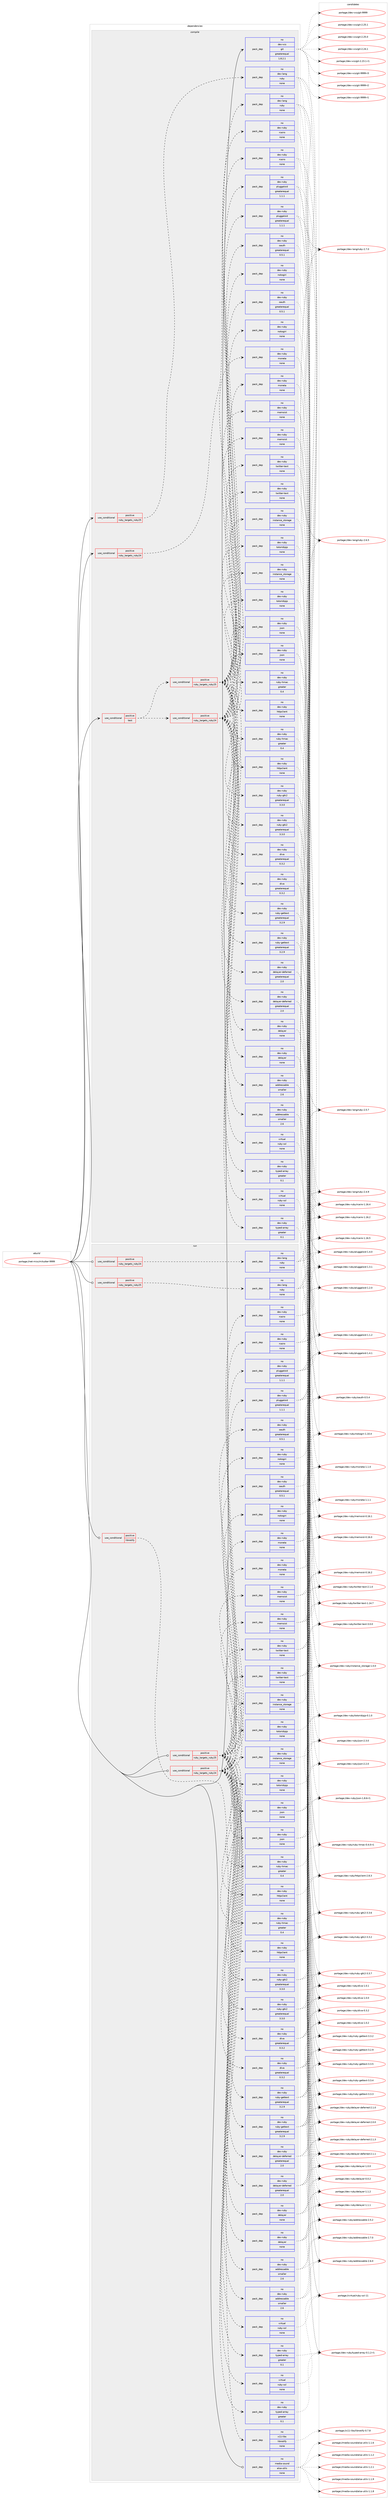 digraph prolog {

# *************
# Graph options
# *************

newrank=true;
concentrate=true;
compound=true;
graph [rankdir=LR,fontname=Helvetica,fontsize=10,ranksep=1.5];#, ranksep=2.5, nodesep=0.2];
edge  [arrowhead=vee];
node  [fontname=Helvetica,fontsize=10];

# **********
# The ebuild
# **********

subgraph cluster_leftcol {
color=gray;
rank=same;
label=<<i>ebuild</i>>;
id [label="portage://net-misc/mikutter-9999", color=red, width=4, href="../net-misc/mikutter-9999.svg"];
}

# ****************
# The dependencies
# ****************

subgraph cluster_midcol {
color=gray;
label=<<i>dependencies</i>>;
subgraph cluster_compile {
fillcolor="#eeeeee";
style=filled;
label=<<i>compile</i>>;
subgraph cond25259 {
dependency122588 [label=<<TABLE BORDER="0" CELLBORDER="1" CELLSPACING="0" CELLPADDING="4"><TR><TD ROWSPAN="3" CELLPADDING="10">use_conditional</TD></TR><TR><TD>positive</TD></TR><TR><TD>ruby_targets_ruby24</TD></TR></TABLE>>, shape=none, color=red];
subgraph pack95221 {
dependency122589 [label=<<TABLE BORDER="0" CELLBORDER="1" CELLSPACING="0" CELLPADDING="4" WIDTH="220"><TR><TD ROWSPAN="6" CELLPADDING="30">pack_dep</TD></TR><TR><TD WIDTH="110">no</TD></TR><TR><TD>dev-lang</TD></TR><TR><TD>ruby</TD></TR><TR><TD>none</TD></TR><TR><TD></TD></TR></TABLE>>, shape=none, color=blue];
}
dependency122588:e -> dependency122589:w [weight=20,style="dashed",arrowhead="vee"];
}
id:e -> dependency122588:w [weight=20,style="solid",arrowhead="vee"];
subgraph cond25260 {
dependency122590 [label=<<TABLE BORDER="0" CELLBORDER="1" CELLSPACING="0" CELLPADDING="4"><TR><TD ROWSPAN="3" CELLPADDING="10">use_conditional</TD></TR><TR><TD>positive</TD></TR><TR><TD>ruby_targets_ruby25</TD></TR></TABLE>>, shape=none, color=red];
subgraph pack95222 {
dependency122591 [label=<<TABLE BORDER="0" CELLBORDER="1" CELLSPACING="0" CELLPADDING="4" WIDTH="220"><TR><TD ROWSPAN="6" CELLPADDING="30">pack_dep</TD></TR><TR><TD WIDTH="110">no</TD></TR><TR><TD>dev-lang</TD></TR><TR><TD>ruby</TD></TR><TR><TD>none</TD></TR><TR><TD></TD></TR></TABLE>>, shape=none, color=blue];
}
dependency122590:e -> dependency122591:w [weight=20,style="dashed",arrowhead="vee"];
}
id:e -> dependency122590:w [weight=20,style="solid",arrowhead="vee"];
subgraph cond25261 {
dependency122592 [label=<<TABLE BORDER="0" CELLBORDER="1" CELLSPACING="0" CELLPADDING="4"><TR><TD ROWSPAN="3" CELLPADDING="10">use_conditional</TD></TR><TR><TD>positive</TD></TR><TR><TD>test</TD></TR></TABLE>>, shape=none, color=red];
subgraph cond25262 {
dependency122593 [label=<<TABLE BORDER="0" CELLBORDER="1" CELLSPACING="0" CELLPADDING="4"><TR><TD ROWSPAN="3" CELLPADDING="10">use_conditional</TD></TR><TR><TD>positive</TD></TR><TR><TD>ruby_targets_ruby24</TD></TR></TABLE>>, shape=none, color=red];
subgraph pack95223 {
dependency122594 [label=<<TABLE BORDER="0" CELLBORDER="1" CELLSPACING="0" CELLPADDING="4" WIDTH="220"><TR><TD ROWSPAN="6" CELLPADDING="30">pack_dep</TD></TR><TR><TD WIDTH="110">no</TD></TR><TR><TD>dev-ruby</TD></TR><TR><TD>addressable</TD></TR><TR><TD>smaller</TD></TR><TR><TD>2.6</TD></TR></TABLE>>, shape=none, color=blue];
}
dependency122593:e -> dependency122594:w [weight=20,style="dashed",arrowhead="vee"];
subgraph pack95224 {
dependency122595 [label=<<TABLE BORDER="0" CELLBORDER="1" CELLSPACING="0" CELLPADDING="4" WIDTH="220"><TR><TD ROWSPAN="6" CELLPADDING="30">pack_dep</TD></TR><TR><TD WIDTH="110">no</TD></TR><TR><TD>dev-ruby</TD></TR><TR><TD>delayer</TD></TR><TR><TD>none</TD></TR><TR><TD></TD></TR></TABLE>>, shape=none, color=blue];
}
dependency122593:e -> dependency122595:w [weight=20,style="dashed",arrowhead="vee"];
subgraph pack95225 {
dependency122596 [label=<<TABLE BORDER="0" CELLBORDER="1" CELLSPACING="0" CELLPADDING="4" WIDTH="220"><TR><TD ROWSPAN="6" CELLPADDING="30">pack_dep</TD></TR><TR><TD WIDTH="110">no</TD></TR><TR><TD>dev-ruby</TD></TR><TR><TD>delayer-deferred</TD></TR><TR><TD>greaterequal</TD></TR><TR><TD>2.0</TD></TR></TABLE>>, shape=none, color=blue];
}
dependency122593:e -> dependency122596:w [weight=20,style="dashed",arrowhead="vee"];
subgraph pack95226 {
dependency122597 [label=<<TABLE BORDER="0" CELLBORDER="1" CELLSPACING="0" CELLPADDING="4" WIDTH="220"><TR><TD ROWSPAN="6" CELLPADDING="30">pack_dep</TD></TR><TR><TD WIDTH="110">no</TD></TR><TR><TD>dev-ruby</TD></TR><TR><TD>diva</TD></TR><TR><TD>greaterequal</TD></TR><TR><TD>0.3.2</TD></TR></TABLE>>, shape=none, color=blue];
}
dependency122593:e -> dependency122597:w [weight=20,style="dashed",arrowhead="vee"];
subgraph pack95227 {
dependency122598 [label=<<TABLE BORDER="0" CELLBORDER="1" CELLSPACING="0" CELLPADDING="4" WIDTH="220"><TR><TD ROWSPAN="6" CELLPADDING="30">pack_dep</TD></TR><TR><TD WIDTH="110">no</TD></TR><TR><TD>dev-ruby</TD></TR><TR><TD>httpclient</TD></TR><TR><TD>none</TD></TR><TR><TD></TD></TR></TABLE>>, shape=none, color=blue];
}
dependency122593:e -> dependency122598:w [weight=20,style="dashed",arrowhead="vee"];
subgraph pack95228 {
dependency122599 [label=<<TABLE BORDER="0" CELLBORDER="1" CELLSPACING="0" CELLPADDING="4" WIDTH="220"><TR><TD ROWSPAN="6" CELLPADDING="30">pack_dep</TD></TR><TR><TD WIDTH="110">no</TD></TR><TR><TD>dev-ruby</TD></TR><TR><TD>json</TD></TR><TR><TD>none</TD></TR><TR><TD></TD></TR></TABLE>>, shape=none, color=blue];
}
dependency122593:e -> dependency122599:w [weight=20,style="dashed",arrowhead="vee"];
subgraph pack95229 {
dependency122600 [label=<<TABLE BORDER="0" CELLBORDER="1" CELLSPACING="0" CELLPADDING="4" WIDTH="220"><TR><TD ROWSPAN="6" CELLPADDING="30">pack_dep</TD></TR><TR><TD WIDTH="110">no</TD></TR><TR><TD>dev-ruby</TD></TR><TR><TD>instance_storage</TD></TR><TR><TD>none</TD></TR><TR><TD></TD></TR></TABLE>>, shape=none, color=blue];
}
dependency122593:e -> dependency122600:w [weight=20,style="dashed",arrowhead="vee"];
subgraph pack95230 {
dependency122601 [label=<<TABLE BORDER="0" CELLBORDER="1" CELLSPACING="0" CELLPADDING="4" WIDTH="220"><TR><TD ROWSPAN="6" CELLPADDING="30">pack_dep</TD></TR><TR><TD WIDTH="110">no</TD></TR><TR><TD>dev-ruby</TD></TR><TR><TD>memoist</TD></TR><TR><TD>none</TD></TR><TR><TD></TD></TR></TABLE>>, shape=none, color=blue];
}
dependency122593:e -> dependency122601:w [weight=20,style="dashed",arrowhead="vee"];
subgraph pack95231 {
dependency122602 [label=<<TABLE BORDER="0" CELLBORDER="1" CELLSPACING="0" CELLPADDING="4" WIDTH="220"><TR><TD ROWSPAN="6" CELLPADDING="30">pack_dep</TD></TR><TR><TD WIDTH="110">no</TD></TR><TR><TD>dev-ruby</TD></TR><TR><TD>moneta</TD></TR><TR><TD>none</TD></TR><TR><TD></TD></TR></TABLE>>, shape=none, color=blue];
}
dependency122593:e -> dependency122602:w [weight=20,style="dashed",arrowhead="vee"];
subgraph pack95232 {
dependency122603 [label=<<TABLE BORDER="0" CELLBORDER="1" CELLSPACING="0" CELLPADDING="4" WIDTH="220"><TR><TD ROWSPAN="6" CELLPADDING="30">pack_dep</TD></TR><TR><TD WIDTH="110">no</TD></TR><TR><TD>dev-ruby</TD></TR><TR><TD>nokogiri</TD></TR><TR><TD>none</TD></TR><TR><TD></TD></TR></TABLE>>, shape=none, color=blue];
}
dependency122593:e -> dependency122603:w [weight=20,style="dashed",arrowhead="vee"];
subgraph pack95233 {
dependency122604 [label=<<TABLE BORDER="0" CELLBORDER="1" CELLSPACING="0" CELLPADDING="4" WIDTH="220"><TR><TD ROWSPAN="6" CELLPADDING="30">pack_dep</TD></TR><TR><TD WIDTH="110">no</TD></TR><TR><TD>dev-ruby</TD></TR><TR><TD>oauth</TD></TR><TR><TD>greaterequal</TD></TR><TR><TD>0.5.1</TD></TR></TABLE>>, shape=none, color=blue];
}
dependency122593:e -> dependency122604:w [weight=20,style="dashed",arrowhead="vee"];
subgraph pack95234 {
dependency122605 [label=<<TABLE BORDER="0" CELLBORDER="1" CELLSPACING="0" CELLPADDING="4" WIDTH="220"><TR><TD ROWSPAN="6" CELLPADDING="30">pack_dep</TD></TR><TR><TD WIDTH="110">no</TD></TR><TR><TD>dev-ruby</TD></TR><TR><TD>pluggaloid</TD></TR><TR><TD>greaterequal</TD></TR><TR><TD>1.1.1</TD></TR></TABLE>>, shape=none, color=blue];
}
dependency122593:e -> dependency122605:w [weight=20,style="dashed",arrowhead="vee"];
subgraph pack95235 {
dependency122606 [label=<<TABLE BORDER="0" CELLBORDER="1" CELLSPACING="0" CELLPADDING="4" WIDTH="220"><TR><TD ROWSPAN="6" CELLPADDING="30">pack_dep</TD></TR><TR><TD WIDTH="110">no</TD></TR><TR><TD>dev-ruby</TD></TR><TR><TD>rcairo</TD></TR><TR><TD>none</TD></TR><TR><TD></TD></TR></TABLE>>, shape=none, color=blue];
}
dependency122593:e -> dependency122606:w [weight=20,style="dashed",arrowhead="vee"];
subgraph pack95236 {
dependency122607 [label=<<TABLE BORDER="0" CELLBORDER="1" CELLSPACING="0" CELLPADDING="4" WIDTH="220"><TR><TD ROWSPAN="6" CELLPADDING="30">pack_dep</TD></TR><TR><TD WIDTH="110">no</TD></TR><TR><TD>dev-ruby</TD></TR><TR><TD>ruby-gettext</TD></TR><TR><TD>greaterequal</TD></TR><TR><TD>3.2.9</TD></TR></TABLE>>, shape=none, color=blue];
}
dependency122593:e -> dependency122607:w [weight=20,style="dashed",arrowhead="vee"];
subgraph pack95237 {
dependency122608 [label=<<TABLE BORDER="0" CELLBORDER="1" CELLSPACING="0" CELLPADDING="4" WIDTH="220"><TR><TD ROWSPAN="6" CELLPADDING="30">pack_dep</TD></TR><TR><TD WIDTH="110">no</TD></TR><TR><TD>dev-ruby</TD></TR><TR><TD>ruby-gtk2</TD></TR><TR><TD>greaterequal</TD></TR><TR><TD>3.3.0</TD></TR></TABLE>>, shape=none, color=blue];
}
dependency122593:e -> dependency122608:w [weight=20,style="dashed",arrowhead="vee"];
subgraph pack95238 {
dependency122609 [label=<<TABLE BORDER="0" CELLBORDER="1" CELLSPACING="0" CELLPADDING="4" WIDTH="220"><TR><TD ROWSPAN="6" CELLPADDING="30">pack_dep</TD></TR><TR><TD WIDTH="110">no</TD></TR><TR><TD>dev-ruby</TD></TR><TR><TD>ruby-hmac</TD></TR><TR><TD>greater</TD></TR><TR><TD>0.4</TD></TR></TABLE>>, shape=none, color=blue];
}
dependency122593:e -> dependency122609:w [weight=20,style="dashed",arrowhead="vee"];
subgraph pack95239 {
dependency122610 [label=<<TABLE BORDER="0" CELLBORDER="1" CELLSPACING="0" CELLPADDING="4" WIDTH="220"><TR><TD ROWSPAN="6" CELLPADDING="30">pack_dep</TD></TR><TR><TD WIDTH="110">no</TD></TR><TR><TD>dev-ruby</TD></TR><TR><TD>totoridipjp</TD></TR><TR><TD>none</TD></TR><TR><TD></TD></TR></TABLE>>, shape=none, color=blue];
}
dependency122593:e -> dependency122610:w [weight=20,style="dashed",arrowhead="vee"];
subgraph pack95240 {
dependency122611 [label=<<TABLE BORDER="0" CELLBORDER="1" CELLSPACING="0" CELLPADDING="4" WIDTH="220"><TR><TD ROWSPAN="6" CELLPADDING="30">pack_dep</TD></TR><TR><TD WIDTH="110">no</TD></TR><TR><TD>dev-ruby</TD></TR><TR><TD>twitter-text</TD></TR><TR><TD>none</TD></TR><TR><TD></TD></TR></TABLE>>, shape=none, color=blue];
}
dependency122593:e -> dependency122611:w [weight=20,style="dashed",arrowhead="vee"];
subgraph pack95241 {
dependency122612 [label=<<TABLE BORDER="0" CELLBORDER="1" CELLSPACING="0" CELLPADDING="4" WIDTH="220"><TR><TD ROWSPAN="6" CELLPADDING="30">pack_dep</TD></TR><TR><TD WIDTH="110">no</TD></TR><TR><TD>dev-ruby</TD></TR><TR><TD>typed-array</TD></TR><TR><TD>greater</TD></TR><TR><TD>0.1</TD></TR></TABLE>>, shape=none, color=blue];
}
dependency122593:e -> dependency122612:w [weight=20,style="dashed",arrowhead="vee"];
subgraph pack95242 {
dependency122613 [label=<<TABLE BORDER="0" CELLBORDER="1" CELLSPACING="0" CELLPADDING="4" WIDTH="220"><TR><TD ROWSPAN="6" CELLPADDING="30">pack_dep</TD></TR><TR><TD WIDTH="110">no</TD></TR><TR><TD>virtual</TD></TR><TR><TD>ruby-ssl</TD></TR><TR><TD>none</TD></TR><TR><TD></TD></TR></TABLE>>, shape=none, color=blue];
}
dependency122593:e -> dependency122613:w [weight=20,style="dashed",arrowhead="vee"];
}
dependency122592:e -> dependency122593:w [weight=20,style="dashed",arrowhead="vee"];
subgraph cond25263 {
dependency122614 [label=<<TABLE BORDER="0" CELLBORDER="1" CELLSPACING="0" CELLPADDING="4"><TR><TD ROWSPAN="3" CELLPADDING="10">use_conditional</TD></TR><TR><TD>positive</TD></TR><TR><TD>ruby_targets_ruby25</TD></TR></TABLE>>, shape=none, color=red];
subgraph pack95243 {
dependency122615 [label=<<TABLE BORDER="0" CELLBORDER="1" CELLSPACING="0" CELLPADDING="4" WIDTH="220"><TR><TD ROWSPAN="6" CELLPADDING="30">pack_dep</TD></TR><TR><TD WIDTH="110">no</TD></TR><TR><TD>dev-ruby</TD></TR><TR><TD>addressable</TD></TR><TR><TD>smaller</TD></TR><TR><TD>2.6</TD></TR></TABLE>>, shape=none, color=blue];
}
dependency122614:e -> dependency122615:w [weight=20,style="dashed",arrowhead="vee"];
subgraph pack95244 {
dependency122616 [label=<<TABLE BORDER="0" CELLBORDER="1" CELLSPACING="0" CELLPADDING="4" WIDTH="220"><TR><TD ROWSPAN="6" CELLPADDING="30">pack_dep</TD></TR><TR><TD WIDTH="110">no</TD></TR><TR><TD>dev-ruby</TD></TR><TR><TD>delayer</TD></TR><TR><TD>none</TD></TR><TR><TD></TD></TR></TABLE>>, shape=none, color=blue];
}
dependency122614:e -> dependency122616:w [weight=20,style="dashed",arrowhead="vee"];
subgraph pack95245 {
dependency122617 [label=<<TABLE BORDER="0" CELLBORDER="1" CELLSPACING="0" CELLPADDING="4" WIDTH="220"><TR><TD ROWSPAN="6" CELLPADDING="30">pack_dep</TD></TR><TR><TD WIDTH="110">no</TD></TR><TR><TD>dev-ruby</TD></TR><TR><TD>delayer-deferred</TD></TR><TR><TD>greaterequal</TD></TR><TR><TD>2.0</TD></TR></TABLE>>, shape=none, color=blue];
}
dependency122614:e -> dependency122617:w [weight=20,style="dashed",arrowhead="vee"];
subgraph pack95246 {
dependency122618 [label=<<TABLE BORDER="0" CELLBORDER="1" CELLSPACING="0" CELLPADDING="4" WIDTH="220"><TR><TD ROWSPAN="6" CELLPADDING="30">pack_dep</TD></TR><TR><TD WIDTH="110">no</TD></TR><TR><TD>dev-ruby</TD></TR><TR><TD>diva</TD></TR><TR><TD>greaterequal</TD></TR><TR><TD>0.3.2</TD></TR></TABLE>>, shape=none, color=blue];
}
dependency122614:e -> dependency122618:w [weight=20,style="dashed",arrowhead="vee"];
subgraph pack95247 {
dependency122619 [label=<<TABLE BORDER="0" CELLBORDER="1" CELLSPACING="0" CELLPADDING="4" WIDTH="220"><TR><TD ROWSPAN="6" CELLPADDING="30">pack_dep</TD></TR><TR><TD WIDTH="110">no</TD></TR><TR><TD>dev-ruby</TD></TR><TR><TD>httpclient</TD></TR><TR><TD>none</TD></TR><TR><TD></TD></TR></TABLE>>, shape=none, color=blue];
}
dependency122614:e -> dependency122619:w [weight=20,style="dashed",arrowhead="vee"];
subgraph pack95248 {
dependency122620 [label=<<TABLE BORDER="0" CELLBORDER="1" CELLSPACING="0" CELLPADDING="4" WIDTH="220"><TR><TD ROWSPAN="6" CELLPADDING="30">pack_dep</TD></TR><TR><TD WIDTH="110">no</TD></TR><TR><TD>dev-ruby</TD></TR><TR><TD>json</TD></TR><TR><TD>none</TD></TR><TR><TD></TD></TR></TABLE>>, shape=none, color=blue];
}
dependency122614:e -> dependency122620:w [weight=20,style="dashed",arrowhead="vee"];
subgraph pack95249 {
dependency122621 [label=<<TABLE BORDER="0" CELLBORDER="1" CELLSPACING="0" CELLPADDING="4" WIDTH="220"><TR><TD ROWSPAN="6" CELLPADDING="30">pack_dep</TD></TR><TR><TD WIDTH="110">no</TD></TR><TR><TD>dev-ruby</TD></TR><TR><TD>instance_storage</TD></TR><TR><TD>none</TD></TR><TR><TD></TD></TR></TABLE>>, shape=none, color=blue];
}
dependency122614:e -> dependency122621:w [weight=20,style="dashed",arrowhead="vee"];
subgraph pack95250 {
dependency122622 [label=<<TABLE BORDER="0" CELLBORDER="1" CELLSPACING="0" CELLPADDING="4" WIDTH="220"><TR><TD ROWSPAN="6" CELLPADDING="30">pack_dep</TD></TR><TR><TD WIDTH="110">no</TD></TR><TR><TD>dev-ruby</TD></TR><TR><TD>memoist</TD></TR><TR><TD>none</TD></TR><TR><TD></TD></TR></TABLE>>, shape=none, color=blue];
}
dependency122614:e -> dependency122622:w [weight=20,style="dashed",arrowhead="vee"];
subgraph pack95251 {
dependency122623 [label=<<TABLE BORDER="0" CELLBORDER="1" CELLSPACING="0" CELLPADDING="4" WIDTH="220"><TR><TD ROWSPAN="6" CELLPADDING="30">pack_dep</TD></TR><TR><TD WIDTH="110">no</TD></TR><TR><TD>dev-ruby</TD></TR><TR><TD>moneta</TD></TR><TR><TD>none</TD></TR><TR><TD></TD></TR></TABLE>>, shape=none, color=blue];
}
dependency122614:e -> dependency122623:w [weight=20,style="dashed",arrowhead="vee"];
subgraph pack95252 {
dependency122624 [label=<<TABLE BORDER="0" CELLBORDER="1" CELLSPACING="0" CELLPADDING="4" WIDTH="220"><TR><TD ROWSPAN="6" CELLPADDING="30">pack_dep</TD></TR><TR><TD WIDTH="110">no</TD></TR><TR><TD>dev-ruby</TD></TR><TR><TD>nokogiri</TD></TR><TR><TD>none</TD></TR><TR><TD></TD></TR></TABLE>>, shape=none, color=blue];
}
dependency122614:e -> dependency122624:w [weight=20,style="dashed",arrowhead="vee"];
subgraph pack95253 {
dependency122625 [label=<<TABLE BORDER="0" CELLBORDER="1" CELLSPACING="0" CELLPADDING="4" WIDTH="220"><TR><TD ROWSPAN="6" CELLPADDING="30">pack_dep</TD></TR><TR><TD WIDTH="110">no</TD></TR><TR><TD>dev-ruby</TD></TR><TR><TD>oauth</TD></TR><TR><TD>greaterequal</TD></TR><TR><TD>0.5.1</TD></TR></TABLE>>, shape=none, color=blue];
}
dependency122614:e -> dependency122625:w [weight=20,style="dashed",arrowhead="vee"];
subgraph pack95254 {
dependency122626 [label=<<TABLE BORDER="0" CELLBORDER="1" CELLSPACING="0" CELLPADDING="4" WIDTH="220"><TR><TD ROWSPAN="6" CELLPADDING="30">pack_dep</TD></TR><TR><TD WIDTH="110">no</TD></TR><TR><TD>dev-ruby</TD></TR><TR><TD>pluggaloid</TD></TR><TR><TD>greaterequal</TD></TR><TR><TD>1.1.1</TD></TR></TABLE>>, shape=none, color=blue];
}
dependency122614:e -> dependency122626:w [weight=20,style="dashed",arrowhead="vee"];
subgraph pack95255 {
dependency122627 [label=<<TABLE BORDER="0" CELLBORDER="1" CELLSPACING="0" CELLPADDING="4" WIDTH="220"><TR><TD ROWSPAN="6" CELLPADDING="30">pack_dep</TD></TR><TR><TD WIDTH="110">no</TD></TR><TR><TD>dev-ruby</TD></TR><TR><TD>rcairo</TD></TR><TR><TD>none</TD></TR><TR><TD></TD></TR></TABLE>>, shape=none, color=blue];
}
dependency122614:e -> dependency122627:w [weight=20,style="dashed",arrowhead="vee"];
subgraph pack95256 {
dependency122628 [label=<<TABLE BORDER="0" CELLBORDER="1" CELLSPACING="0" CELLPADDING="4" WIDTH="220"><TR><TD ROWSPAN="6" CELLPADDING="30">pack_dep</TD></TR><TR><TD WIDTH="110">no</TD></TR><TR><TD>dev-ruby</TD></TR><TR><TD>ruby-gettext</TD></TR><TR><TD>greaterequal</TD></TR><TR><TD>3.2.9</TD></TR></TABLE>>, shape=none, color=blue];
}
dependency122614:e -> dependency122628:w [weight=20,style="dashed",arrowhead="vee"];
subgraph pack95257 {
dependency122629 [label=<<TABLE BORDER="0" CELLBORDER="1" CELLSPACING="0" CELLPADDING="4" WIDTH="220"><TR><TD ROWSPAN="6" CELLPADDING="30">pack_dep</TD></TR><TR><TD WIDTH="110">no</TD></TR><TR><TD>dev-ruby</TD></TR><TR><TD>ruby-gtk2</TD></TR><TR><TD>greaterequal</TD></TR><TR><TD>3.3.0</TD></TR></TABLE>>, shape=none, color=blue];
}
dependency122614:e -> dependency122629:w [weight=20,style="dashed",arrowhead="vee"];
subgraph pack95258 {
dependency122630 [label=<<TABLE BORDER="0" CELLBORDER="1" CELLSPACING="0" CELLPADDING="4" WIDTH="220"><TR><TD ROWSPAN="6" CELLPADDING="30">pack_dep</TD></TR><TR><TD WIDTH="110">no</TD></TR><TR><TD>dev-ruby</TD></TR><TR><TD>ruby-hmac</TD></TR><TR><TD>greater</TD></TR><TR><TD>0.4</TD></TR></TABLE>>, shape=none, color=blue];
}
dependency122614:e -> dependency122630:w [weight=20,style="dashed",arrowhead="vee"];
subgraph pack95259 {
dependency122631 [label=<<TABLE BORDER="0" CELLBORDER="1" CELLSPACING="0" CELLPADDING="4" WIDTH="220"><TR><TD ROWSPAN="6" CELLPADDING="30">pack_dep</TD></TR><TR><TD WIDTH="110">no</TD></TR><TR><TD>dev-ruby</TD></TR><TR><TD>totoridipjp</TD></TR><TR><TD>none</TD></TR><TR><TD></TD></TR></TABLE>>, shape=none, color=blue];
}
dependency122614:e -> dependency122631:w [weight=20,style="dashed",arrowhead="vee"];
subgraph pack95260 {
dependency122632 [label=<<TABLE BORDER="0" CELLBORDER="1" CELLSPACING="0" CELLPADDING="4" WIDTH="220"><TR><TD ROWSPAN="6" CELLPADDING="30">pack_dep</TD></TR><TR><TD WIDTH="110">no</TD></TR><TR><TD>dev-ruby</TD></TR><TR><TD>twitter-text</TD></TR><TR><TD>none</TD></TR><TR><TD></TD></TR></TABLE>>, shape=none, color=blue];
}
dependency122614:e -> dependency122632:w [weight=20,style="dashed",arrowhead="vee"];
subgraph pack95261 {
dependency122633 [label=<<TABLE BORDER="0" CELLBORDER="1" CELLSPACING="0" CELLPADDING="4" WIDTH="220"><TR><TD ROWSPAN="6" CELLPADDING="30">pack_dep</TD></TR><TR><TD WIDTH="110">no</TD></TR><TR><TD>dev-ruby</TD></TR><TR><TD>typed-array</TD></TR><TR><TD>greater</TD></TR><TR><TD>0.1</TD></TR></TABLE>>, shape=none, color=blue];
}
dependency122614:e -> dependency122633:w [weight=20,style="dashed",arrowhead="vee"];
subgraph pack95262 {
dependency122634 [label=<<TABLE BORDER="0" CELLBORDER="1" CELLSPACING="0" CELLPADDING="4" WIDTH="220"><TR><TD ROWSPAN="6" CELLPADDING="30">pack_dep</TD></TR><TR><TD WIDTH="110">no</TD></TR><TR><TD>virtual</TD></TR><TR><TD>ruby-ssl</TD></TR><TR><TD>none</TD></TR><TR><TD></TD></TR></TABLE>>, shape=none, color=blue];
}
dependency122614:e -> dependency122634:w [weight=20,style="dashed",arrowhead="vee"];
}
dependency122592:e -> dependency122614:w [weight=20,style="dashed",arrowhead="vee"];
}
id:e -> dependency122592:w [weight=20,style="solid",arrowhead="vee"];
subgraph pack95263 {
dependency122635 [label=<<TABLE BORDER="0" CELLBORDER="1" CELLSPACING="0" CELLPADDING="4" WIDTH="220"><TR><TD ROWSPAN="6" CELLPADDING="30">pack_dep</TD></TR><TR><TD WIDTH="110">no</TD></TR><TR><TD>dev-vcs</TD></TR><TR><TD>git</TD></TR><TR><TD>greaterequal</TD></TR><TR><TD>1.8.2.1</TD></TR></TABLE>>, shape=none, color=blue];
}
id:e -> dependency122635:w [weight=20,style="solid",arrowhead="vee"];
}
subgraph cluster_compileandrun {
fillcolor="#eeeeee";
style=filled;
label=<<i>compile and run</i>>;
}
subgraph cluster_run {
fillcolor="#eeeeee";
style=filled;
label=<<i>run</i>>;
subgraph cond25264 {
dependency122636 [label=<<TABLE BORDER="0" CELLBORDER="1" CELLSPACING="0" CELLPADDING="4"><TR><TD ROWSPAN="3" CELLPADDING="10">use_conditional</TD></TR><TR><TD>positive</TD></TR><TR><TD>libnotify</TD></TR></TABLE>>, shape=none, color=red];
subgraph pack95264 {
dependency122637 [label=<<TABLE BORDER="0" CELLBORDER="1" CELLSPACING="0" CELLPADDING="4" WIDTH="220"><TR><TD ROWSPAN="6" CELLPADDING="30">pack_dep</TD></TR><TR><TD WIDTH="110">no</TD></TR><TR><TD>x11-libs</TD></TR><TR><TD>libnotify</TD></TR><TR><TD>none</TD></TR><TR><TD></TD></TR></TABLE>>, shape=none, color=blue];
}
dependency122636:e -> dependency122637:w [weight=20,style="dashed",arrowhead="vee"];
}
id:e -> dependency122636:w [weight=20,style="solid",arrowhead="odot"];
subgraph cond25265 {
dependency122638 [label=<<TABLE BORDER="0" CELLBORDER="1" CELLSPACING="0" CELLPADDING="4"><TR><TD ROWSPAN="3" CELLPADDING="10">use_conditional</TD></TR><TR><TD>positive</TD></TR><TR><TD>ruby_targets_ruby24</TD></TR></TABLE>>, shape=none, color=red];
subgraph pack95265 {
dependency122639 [label=<<TABLE BORDER="0" CELLBORDER="1" CELLSPACING="0" CELLPADDING="4" WIDTH="220"><TR><TD ROWSPAN="6" CELLPADDING="30">pack_dep</TD></TR><TR><TD WIDTH="110">no</TD></TR><TR><TD>dev-lang</TD></TR><TR><TD>ruby</TD></TR><TR><TD>none</TD></TR><TR><TD></TD></TR></TABLE>>, shape=none, color=blue];
}
dependency122638:e -> dependency122639:w [weight=20,style="dashed",arrowhead="vee"];
}
id:e -> dependency122638:w [weight=20,style="solid",arrowhead="odot"];
subgraph cond25266 {
dependency122640 [label=<<TABLE BORDER="0" CELLBORDER="1" CELLSPACING="0" CELLPADDING="4"><TR><TD ROWSPAN="3" CELLPADDING="10">use_conditional</TD></TR><TR><TD>positive</TD></TR><TR><TD>ruby_targets_ruby24</TD></TR></TABLE>>, shape=none, color=red];
subgraph pack95266 {
dependency122641 [label=<<TABLE BORDER="0" CELLBORDER="1" CELLSPACING="0" CELLPADDING="4" WIDTH="220"><TR><TD ROWSPAN="6" CELLPADDING="30">pack_dep</TD></TR><TR><TD WIDTH="110">no</TD></TR><TR><TD>dev-ruby</TD></TR><TR><TD>addressable</TD></TR><TR><TD>smaller</TD></TR><TR><TD>2.6</TD></TR></TABLE>>, shape=none, color=blue];
}
dependency122640:e -> dependency122641:w [weight=20,style="dashed",arrowhead="vee"];
subgraph pack95267 {
dependency122642 [label=<<TABLE BORDER="0" CELLBORDER="1" CELLSPACING="0" CELLPADDING="4" WIDTH="220"><TR><TD ROWSPAN="6" CELLPADDING="30">pack_dep</TD></TR><TR><TD WIDTH="110">no</TD></TR><TR><TD>dev-ruby</TD></TR><TR><TD>delayer</TD></TR><TR><TD>none</TD></TR><TR><TD></TD></TR></TABLE>>, shape=none, color=blue];
}
dependency122640:e -> dependency122642:w [weight=20,style="dashed",arrowhead="vee"];
subgraph pack95268 {
dependency122643 [label=<<TABLE BORDER="0" CELLBORDER="1" CELLSPACING="0" CELLPADDING="4" WIDTH="220"><TR><TD ROWSPAN="6" CELLPADDING="30">pack_dep</TD></TR><TR><TD WIDTH="110">no</TD></TR><TR><TD>dev-ruby</TD></TR><TR><TD>delayer-deferred</TD></TR><TR><TD>greaterequal</TD></TR><TR><TD>2.0</TD></TR></TABLE>>, shape=none, color=blue];
}
dependency122640:e -> dependency122643:w [weight=20,style="dashed",arrowhead="vee"];
subgraph pack95269 {
dependency122644 [label=<<TABLE BORDER="0" CELLBORDER="1" CELLSPACING="0" CELLPADDING="4" WIDTH="220"><TR><TD ROWSPAN="6" CELLPADDING="30">pack_dep</TD></TR><TR><TD WIDTH="110">no</TD></TR><TR><TD>dev-ruby</TD></TR><TR><TD>diva</TD></TR><TR><TD>greaterequal</TD></TR><TR><TD>0.3.2</TD></TR></TABLE>>, shape=none, color=blue];
}
dependency122640:e -> dependency122644:w [weight=20,style="dashed",arrowhead="vee"];
subgraph pack95270 {
dependency122645 [label=<<TABLE BORDER="0" CELLBORDER="1" CELLSPACING="0" CELLPADDING="4" WIDTH="220"><TR><TD ROWSPAN="6" CELLPADDING="30">pack_dep</TD></TR><TR><TD WIDTH="110">no</TD></TR><TR><TD>dev-ruby</TD></TR><TR><TD>httpclient</TD></TR><TR><TD>none</TD></TR><TR><TD></TD></TR></TABLE>>, shape=none, color=blue];
}
dependency122640:e -> dependency122645:w [weight=20,style="dashed",arrowhead="vee"];
subgraph pack95271 {
dependency122646 [label=<<TABLE BORDER="0" CELLBORDER="1" CELLSPACING="0" CELLPADDING="4" WIDTH="220"><TR><TD ROWSPAN="6" CELLPADDING="30">pack_dep</TD></TR><TR><TD WIDTH="110">no</TD></TR><TR><TD>dev-ruby</TD></TR><TR><TD>json</TD></TR><TR><TD>none</TD></TR><TR><TD></TD></TR></TABLE>>, shape=none, color=blue];
}
dependency122640:e -> dependency122646:w [weight=20,style="dashed",arrowhead="vee"];
subgraph pack95272 {
dependency122647 [label=<<TABLE BORDER="0" CELLBORDER="1" CELLSPACING="0" CELLPADDING="4" WIDTH="220"><TR><TD ROWSPAN="6" CELLPADDING="30">pack_dep</TD></TR><TR><TD WIDTH="110">no</TD></TR><TR><TD>dev-ruby</TD></TR><TR><TD>instance_storage</TD></TR><TR><TD>none</TD></TR><TR><TD></TD></TR></TABLE>>, shape=none, color=blue];
}
dependency122640:e -> dependency122647:w [weight=20,style="dashed",arrowhead="vee"];
subgraph pack95273 {
dependency122648 [label=<<TABLE BORDER="0" CELLBORDER="1" CELLSPACING="0" CELLPADDING="4" WIDTH="220"><TR><TD ROWSPAN="6" CELLPADDING="30">pack_dep</TD></TR><TR><TD WIDTH="110">no</TD></TR><TR><TD>dev-ruby</TD></TR><TR><TD>memoist</TD></TR><TR><TD>none</TD></TR><TR><TD></TD></TR></TABLE>>, shape=none, color=blue];
}
dependency122640:e -> dependency122648:w [weight=20,style="dashed",arrowhead="vee"];
subgraph pack95274 {
dependency122649 [label=<<TABLE BORDER="0" CELLBORDER="1" CELLSPACING="0" CELLPADDING="4" WIDTH="220"><TR><TD ROWSPAN="6" CELLPADDING="30">pack_dep</TD></TR><TR><TD WIDTH="110">no</TD></TR><TR><TD>dev-ruby</TD></TR><TR><TD>moneta</TD></TR><TR><TD>none</TD></TR><TR><TD></TD></TR></TABLE>>, shape=none, color=blue];
}
dependency122640:e -> dependency122649:w [weight=20,style="dashed",arrowhead="vee"];
subgraph pack95275 {
dependency122650 [label=<<TABLE BORDER="0" CELLBORDER="1" CELLSPACING="0" CELLPADDING="4" WIDTH="220"><TR><TD ROWSPAN="6" CELLPADDING="30">pack_dep</TD></TR><TR><TD WIDTH="110">no</TD></TR><TR><TD>dev-ruby</TD></TR><TR><TD>nokogiri</TD></TR><TR><TD>none</TD></TR><TR><TD></TD></TR></TABLE>>, shape=none, color=blue];
}
dependency122640:e -> dependency122650:w [weight=20,style="dashed",arrowhead="vee"];
subgraph pack95276 {
dependency122651 [label=<<TABLE BORDER="0" CELLBORDER="1" CELLSPACING="0" CELLPADDING="4" WIDTH="220"><TR><TD ROWSPAN="6" CELLPADDING="30">pack_dep</TD></TR><TR><TD WIDTH="110">no</TD></TR><TR><TD>dev-ruby</TD></TR><TR><TD>oauth</TD></TR><TR><TD>greaterequal</TD></TR><TR><TD>0.5.1</TD></TR></TABLE>>, shape=none, color=blue];
}
dependency122640:e -> dependency122651:w [weight=20,style="dashed",arrowhead="vee"];
subgraph pack95277 {
dependency122652 [label=<<TABLE BORDER="0" CELLBORDER="1" CELLSPACING="0" CELLPADDING="4" WIDTH="220"><TR><TD ROWSPAN="6" CELLPADDING="30">pack_dep</TD></TR><TR><TD WIDTH="110">no</TD></TR><TR><TD>dev-ruby</TD></TR><TR><TD>pluggaloid</TD></TR><TR><TD>greaterequal</TD></TR><TR><TD>1.1.1</TD></TR></TABLE>>, shape=none, color=blue];
}
dependency122640:e -> dependency122652:w [weight=20,style="dashed",arrowhead="vee"];
subgraph pack95278 {
dependency122653 [label=<<TABLE BORDER="0" CELLBORDER="1" CELLSPACING="0" CELLPADDING="4" WIDTH="220"><TR><TD ROWSPAN="6" CELLPADDING="30">pack_dep</TD></TR><TR><TD WIDTH="110">no</TD></TR><TR><TD>dev-ruby</TD></TR><TR><TD>rcairo</TD></TR><TR><TD>none</TD></TR><TR><TD></TD></TR></TABLE>>, shape=none, color=blue];
}
dependency122640:e -> dependency122653:w [weight=20,style="dashed",arrowhead="vee"];
subgraph pack95279 {
dependency122654 [label=<<TABLE BORDER="0" CELLBORDER="1" CELLSPACING="0" CELLPADDING="4" WIDTH="220"><TR><TD ROWSPAN="6" CELLPADDING="30">pack_dep</TD></TR><TR><TD WIDTH="110">no</TD></TR><TR><TD>dev-ruby</TD></TR><TR><TD>ruby-gettext</TD></TR><TR><TD>greaterequal</TD></TR><TR><TD>3.2.9</TD></TR></TABLE>>, shape=none, color=blue];
}
dependency122640:e -> dependency122654:w [weight=20,style="dashed",arrowhead="vee"];
subgraph pack95280 {
dependency122655 [label=<<TABLE BORDER="0" CELLBORDER="1" CELLSPACING="0" CELLPADDING="4" WIDTH="220"><TR><TD ROWSPAN="6" CELLPADDING="30">pack_dep</TD></TR><TR><TD WIDTH="110">no</TD></TR><TR><TD>dev-ruby</TD></TR><TR><TD>ruby-gtk2</TD></TR><TR><TD>greaterequal</TD></TR><TR><TD>3.3.0</TD></TR></TABLE>>, shape=none, color=blue];
}
dependency122640:e -> dependency122655:w [weight=20,style="dashed",arrowhead="vee"];
subgraph pack95281 {
dependency122656 [label=<<TABLE BORDER="0" CELLBORDER="1" CELLSPACING="0" CELLPADDING="4" WIDTH="220"><TR><TD ROWSPAN="6" CELLPADDING="30">pack_dep</TD></TR><TR><TD WIDTH="110">no</TD></TR><TR><TD>dev-ruby</TD></TR><TR><TD>ruby-hmac</TD></TR><TR><TD>greater</TD></TR><TR><TD>0.4</TD></TR></TABLE>>, shape=none, color=blue];
}
dependency122640:e -> dependency122656:w [weight=20,style="dashed",arrowhead="vee"];
subgraph pack95282 {
dependency122657 [label=<<TABLE BORDER="0" CELLBORDER="1" CELLSPACING="0" CELLPADDING="4" WIDTH="220"><TR><TD ROWSPAN="6" CELLPADDING="30">pack_dep</TD></TR><TR><TD WIDTH="110">no</TD></TR><TR><TD>dev-ruby</TD></TR><TR><TD>totoridipjp</TD></TR><TR><TD>none</TD></TR><TR><TD></TD></TR></TABLE>>, shape=none, color=blue];
}
dependency122640:e -> dependency122657:w [weight=20,style="dashed",arrowhead="vee"];
subgraph pack95283 {
dependency122658 [label=<<TABLE BORDER="0" CELLBORDER="1" CELLSPACING="0" CELLPADDING="4" WIDTH="220"><TR><TD ROWSPAN="6" CELLPADDING="30">pack_dep</TD></TR><TR><TD WIDTH="110">no</TD></TR><TR><TD>dev-ruby</TD></TR><TR><TD>twitter-text</TD></TR><TR><TD>none</TD></TR><TR><TD></TD></TR></TABLE>>, shape=none, color=blue];
}
dependency122640:e -> dependency122658:w [weight=20,style="dashed",arrowhead="vee"];
subgraph pack95284 {
dependency122659 [label=<<TABLE BORDER="0" CELLBORDER="1" CELLSPACING="0" CELLPADDING="4" WIDTH="220"><TR><TD ROWSPAN="6" CELLPADDING="30">pack_dep</TD></TR><TR><TD WIDTH="110">no</TD></TR><TR><TD>dev-ruby</TD></TR><TR><TD>typed-array</TD></TR><TR><TD>greater</TD></TR><TR><TD>0.1</TD></TR></TABLE>>, shape=none, color=blue];
}
dependency122640:e -> dependency122659:w [weight=20,style="dashed",arrowhead="vee"];
subgraph pack95285 {
dependency122660 [label=<<TABLE BORDER="0" CELLBORDER="1" CELLSPACING="0" CELLPADDING="4" WIDTH="220"><TR><TD ROWSPAN="6" CELLPADDING="30">pack_dep</TD></TR><TR><TD WIDTH="110">no</TD></TR><TR><TD>virtual</TD></TR><TR><TD>ruby-ssl</TD></TR><TR><TD>none</TD></TR><TR><TD></TD></TR></TABLE>>, shape=none, color=blue];
}
dependency122640:e -> dependency122660:w [weight=20,style="dashed",arrowhead="vee"];
}
id:e -> dependency122640:w [weight=20,style="solid",arrowhead="odot"];
subgraph cond25267 {
dependency122661 [label=<<TABLE BORDER="0" CELLBORDER="1" CELLSPACING="0" CELLPADDING="4"><TR><TD ROWSPAN="3" CELLPADDING="10">use_conditional</TD></TR><TR><TD>positive</TD></TR><TR><TD>ruby_targets_ruby25</TD></TR></TABLE>>, shape=none, color=red];
subgraph pack95286 {
dependency122662 [label=<<TABLE BORDER="0" CELLBORDER="1" CELLSPACING="0" CELLPADDING="4" WIDTH="220"><TR><TD ROWSPAN="6" CELLPADDING="30">pack_dep</TD></TR><TR><TD WIDTH="110">no</TD></TR><TR><TD>dev-lang</TD></TR><TR><TD>ruby</TD></TR><TR><TD>none</TD></TR><TR><TD></TD></TR></TABLE>>, shape=none, color=blue];
}
dependency122661:e -> dependency122662:w [weight=20,style="dashed",arrowhead="vee"];
}
id:e -> dependency122661:w [weight=20,style="solid",arrowhead="odot"];
subgraph cond25268 {
dependency122663 [label=<<TABLE BORDER="0" CELLBORDER="1" CELLSPACING="0" CELLPADDING="4"><TR><TD ROWSPAN="3" CELLPADDING="10">use_conditional</TD></TR><TR><TD>positive</TD></TR><TR><TD>ruby_targets_ruby25</TD></TR></TABLE>>, shape=none, color=red];
subgraph pack95287 {
dependency122664 [label=<<TABLE BORDER="0" CELLBORDER="1" CELLSPACING="0" CELLPADDING="4" WIDTH="220"><TR><TD ROWSPAN="6" CELLPADDING="30">pack_dep</TD></TR><TR><TD WIDTH="110">no</TD></TR><TR><TD>dev-ruby</TD></TR><TR><TD>addressable</TD></TR><TR><TD>smaller</TD></TR><TR><TD>2.6</TD></TR></TABLE>>, shape=none, color=blue];
}
dependency122663:e -> dependency122664:w [weight=20,style="dashed",arrowhead="vee"];
subgraph pack95288 {
dependency122665 [label=<<TABLE BORDER="0" CELLBORDER="1" CELLSPACING="0" CELLPADDING="4" WIDTH="220"><TR><TD ROWSPAN="6" CELLPADDING="30">pack_dep</TD></TR><TR><TD WIDTH="110">no</TD></TR><TR><TD>dev-ruby</TD></TR><TR><TD>delayer</TD></TR><TR><TD>none</TD></TR><TR><TD></TD></TR></TABLE>>, shape=none, color=blue];
}
dependency122663:e -> dependency122665:w [weight=20,style="dashed",arrowhead="vee"];
subgraph pack95289 {
dependency122666 [label=<<TABLE BORDER="0" CELLBORDER="1" CELLSPACING="0" CELLPADDING="4" WIDTH="220"><TR><TD ROWSPAN="6" CELLPADDING="30">pack_dep</TD></TR><TR><TD WIDTH="110">no</TD></TR><TR><TD>dev-ruby</TD></TR><TR><TD>delayer-deferred</TD></TR><TR><TD>greaterequal</TD></TR><TR><TD>2.0</TD></TR></TABLE>>, shape=none, color=blue];
}
dependency122663:e -> dependency122666:w [weight=20,style="dashed",arrowhead="vee"];
subgraph pack95290 {
dependency122667 [label=<<TABLE BORDER="0" CELLBORDER="1" CELLSPACING="0" CELLPADDING="4" WIDTH="220"><TR><TD ROWSPAN="6" CELLPADDING="30">pack_dep</TD></TR><TR><TD WIDTH="110">no</TD></TR><TR><TD>dev-ruby</TD></TR><TR><TD>diva</TD></TR><TR><TD>greaterequal</TD></TR><TR><TD>0.3.2</TD></TR></TABLE>>, shape=none, color=blue];
}
dependency122663:e -> dependency122667:w [weight=20,style="dashed",arrowhead="vee"];
subgraph pack95291 {
dependency122668 [label=<<TABLE BORDER="0" CELLBORDER="1" CELLSPACING="0" CELLPADDING="4" WIDTH="220"><TR><TD ROWSPAN="6" CELLPADDING="30">pack_dep</TD></TR><TR><TD WIDTH="110">no</TD></TR><TR><TD>dev-ruby</TD></TR><TR><TD>httpclient</TD></TR><TR><TD>none</TD></TR><TR><TD></TD></TR></TABLE>>, shape=none, color=blue];
}
dependency122663:e -> dependency122668:w [weight=20,style="dashed",arrowhead="vee"];
subgraph pack95292 {
dependency122669 [label=<<TABLE BORDER="0" CELLBORDER="1" CELLSPACING="0" CELLPADDING="4" WIDTH="220"><TR><TD ROWSPAN="6" CELLPADDING="30">pack_dep</TD></TR><TR><TD WIDTH="110">no</TD></TR><TR><TD>dev-ruby</TD></TR><TR><TD>json</TD></TR><TR><TD>none</TD></TR><TR><TD></TD></TR></TABLE>>, shape=none, color=blue];
}
dependency122663:e -> dependency122669:w [weight=20,style="dashed",arrowhead="vee"];
subgraph pack95293 {
dependency122670 [label=<<TABLE BORDER="0" CELLBORDER="1" CELLSPACING="0" CELLPADDING="4" WIDTH="220"><TR><TD ROWSPAN="6" CELLPADDING="30">pack_dep</TD></TR><TR><TD WIDTH="110">no</TD></TR><TR><TD>dev-ruby</TD></TR><TR><TD>instance_storage</TD></TR><TR><TD>none</TD></TR><TR><TD></TD></TR></TABLE>>, shape=none, color=blue];
}
dependency122663:e -> dependency122670:w [weight=20,style="dashed",arrowhead="vee"];
subgraph pack95294 {
dependency122671 [label=<<TABLE BORDER="0" CELLBORDER="1" CELLSPACING="0" CELLPADDING="4" WIDTH="220"><TR><TD ROWSPAN="6" CELLPADDING="30">pack_dep</TD></TR><TR><TD WIDTH="110">no</TD></TR><TR><TD>dev-ruby</TD></TR><TR><TD>memoist</TD></TR><TR><TD>none</TD></TR><TR><TD></TD></TR></TABLE>>, shape=none, color=blue];
}
dependency122663:e -> dependency122671:w [weight=20,style="dashed",arrowhead="vee"];
subgraph pack95295 {
dependency122672 [label=<<TABLE BORDER="0" CELLBORDER="1" CELLSPACING="0" CELLPADDING="4" WIDTH="220"><TR><TD ROWSPAN="6" CELLPADDING="30">pack_dep</TD></TR><TR><TD WIDTH="110">no</TD></TR><TR><TD>dev-ruby</TD></TR><TR><TD>moneta</TD></TR><TR><TD>none</TD></TR><TR><TD></TD></TR></TABLE>>, shape=none, color=blue];
}
dependency122663:e -> dependency122672:w [weight=20,style="dashed",arrowhead="vee"];
subgraph pack95296 {
dependency122673 [label=<<TABLE BORDER="0" CELLBORDER="1" CELLSPACING="0" CELLPADDING="4" WIDTH="220"><TR><TD ROWSPAN="6" CELLPADDING="30">pack_dep</TD></TR><TR><TD WIDTH="110">no</TD></TR><TR><TD>dev-ruby</TD></TR><TR><TD>nokogiri</TD></TR><TR><TD>none</TD></TR><TR><TD></TD></TR></TABLE>>, shape=none, color=blue];
}
dependency122663:e -> dependency122673:w [weight=20,style="dashed",arrowhead="vee"];
subgraph pack95297 {
dependency122674 [label=<<TABLE BORDER="0" CELLBORDER="1" CELLSPACING="0" CELLPADDING="4" WIDTH="220"><TR><TD ROWSPAN="6" CELLPADDING="30">pack_dep</TD></TR><TR><TD WIDTH="110">no</TD></TR><TR><TD>dev-ruby</TD></TR><TR><TD>oauth</TD></TR><TR><TD>greaterequal</TD></TR><TR><TD>0.5.1</TD></TR></TABLE>>, shape=none, color=blue];
}
dependency122663:e -> dependency122674:w [weight=20,style="dashed",arrowhead="vee"];
subgraph pack95298 {
dependency122675 [label=<<TABLE BORDER="0" CELLBORDER="1" CELLSPACING="0" CELLPADDING="4" WIDTH="220"><TR><TD ROWSPAN="6" CELLPADDING="30">pack_dep</TD></TR><TR><TD WIDTH="110">no</TD></TR><TR><TD>dev-ruby</TD></TR><TR><TD>pluggaloid</TD></TR><TR><TD>greaterequal</TD></TR><TR><TD>1.1.1</TD></TR></TABLE>>, shape=none, color=blue];
}
dependency122663:e -> dependency122675:w [weight=20,style="dashed",arrowhead="vee"];
subgraph pack95299 {
dependency122676 [label=<<TABLE BORDER="0" CELLBORDER="1" CELLSPACING="0" CELLPADDING="4" WIDTH="220"><TR><TD ROWSPAN="6" CELLPADDING="30">pack_dep</TD></TR><TR><TD WIDTH="110">no</TD></TR><TR><TD>dev-ruby</TD></TR><TR><TD>rcairo</TD></TR><TR><TD>none</TD></TR><TR><TD></TD></TR></TABLE>>, shape=none, color=blue];
}
dependency122663:e -> dependency122676:w [weight=20,style="dashed",arrowhead="vee"];
subgraph pack95300 {
dependency122677 [label=<<TABLE BORDER="0" CELLBORDER="1" CELLSPACING="0" CELLPADDING="4" WIDTH="220"><TR><TD ROWSPAN="6" CELLPADDING="30">pack_dep</TD></TR><TR><TD WIDTH="110">no</TD></TR><TR><TD>dev-ruby</TD></TR><TR><TD>ruby-gettext</TD></TR><TR><TD>greaterequal</TD></TR><TR><TD>3.2.9</TD></TR></TABLE>>, shape=none, color=blue];
}
dependency122663:e -> dependency122677:w [weight=20,style="dashed",arrowhead="vee"];
subgraph pack95301 {
dependency122678 [label=<<TABLE BORDER="0" CELLBORDER="1" CELLSPACING="0" CELLPADDING="4" WIDTH="220"><TR><TD ROWSPAN="6" CELLPADDING="30">pack_dep</TD></TR><TR><TD WIDTH="110">no</TD></TR><TR><TD>dev-ruby</TD></TR><TR><TD>ruby-gtk2</TD></TR><TR><TD>greaterequal</TD></TR><TR><TD>3.3.0</TD></TR></TABLE>>, shape=none, color=blue];
}
dependency122663:e -> dependency122678:w [weight=20,style="dashed",arrowhead="vee"];
subgraph pack95302 {
dependency122679 [label=<<TABLE BORDER="0" CELLBORDER="1" CELLSPACING="0" CELLPADDING="4" WIDTH="220"><TR><TD ROWSPAN="6" CELLPADDING="30">pack_dep</TD></TR><TR><TD WIDTH="110">no</TD></TR><TR><TD>dev-ruby</TD></TR><TR><TD>ruby-hmac</TD></TR><TR><TD>greater</TD></TR><TR><TD>0.4</TD></TR></TABLE>>, shape=none, color=blue];
}
dependency122663:e -> dependency122679:w [weight=20,style="dashed",arrowhead="vee"];
subgraph pack95303 {
dependency122680 [label=<<TABLE BORDER="0" CELLBORDER="1" CELLSPACING="0" CELLPADDING="4" WIDTH="220"><TR><TD ROWSPAN="6" CELLPADDING="30">pack_dep</TD></TR><TR><TD WIDTH="110">no</TD></TR><TR><TD>dev-ruby</TD></TR><TR><TD>totoridipjp</TD></TR><TR><TD>none</TD></TR><TR><TD></TD></TR></TABLE>>, shape=none, color=blue];
}
dependency122663:e -> dependency122680:w [weight=20,style="dashed",arrowhead="vee"];
subgraph pack95304 {
dependency122681 [label=<<TABLE BORDER="0" CELLBORDER="1" CELLSPACING="0" CELLPADDING="4" WIDTH="220"><TR><TD ROWSPAN="6" CELLPADDING="30">pack_dep</TD></TR><TR><TD WIDTH="110">no</TD></TR><TR><TD>dev-ruby</TD></TR><TR><TD>twitter-text</TD></TR><TR><TD>none</TD></TR><TR><TD></TD></TR></TABLE>>, shape=none, color=blue];
}
dependency122663:e -> dependency122681:w [weight=20,style="dashed",arrowhead="vee"];
subgraph pack95305 {
dependency122682 [label=<<TABLE BORDER="0" CELLBORDER="1" CELLSPACING="0" CELLPADDING="4" WIDTH="220"><TR><TD ROWSPAN="6" CELLPADDING="30">pack_dep</TD></TR><TR><TD WIDTH="110">no</TD></TR><TR><TD>dev-ruby</TD></TR><TR><TD>typed-array</TD></TR><TR><TD>greater</TD></TR><TR><TD>0.1</TD></TR></TABLE>>, shape=none, color=blue];
}
dependency122663:e -> dependency122682:w [weight=20,style="dashed",arrowhead="vee"];
subgraph pack95306 {
dependency122683 [label=<<TABLE BORDER="0" CELLBORDER="1" CELLSPACING="0" CELLPADDING="4" WIDTH="220"><TR><TD ROWSPAN="6" CELLPADDING="30">pack_dep</TD></TR><TR><TD WIDTH="110">no</TD></TR><TR><TD>virtual</TD></TR><TR><TD>ruby-ssl</TD></TR><TR><TD>none</TD></TR><TR><TD></TD></TR></TABLE>>, shape=none, color=blue];
}
dependency122663:e -> dependency122683:w [weight=20,style="dashed",arrowhead="vee"];
}
id:e -> dependency122663:w [weight=20,style="solid",arrowhead="odot"];
subgraph pack95307 {
dependency122684 [label=<<TABLE BORDER="0" CELLBORDER="1" CELLSPACING="0" CELLPADDING="4" WIDTH="220"><TR><TD ROWSPAN="6" CELLPADDING="30">pack_dep</TD></TR><TR><TD WIDTH="110">no</TD></TR><TR><TD>media-sound</TD></TR><TR><TD>alsa-utils</TD></TR><TR><TD>none</TD></TR><TR><TD></TD></TR></TABLE>>, shape=none, color=blue];
}
id:e -> dependency122684:w [weight=20,style="solid",arrowhead="odot"];
}
}

# **************
# The candidates
# **************

subgraph cluster_choices {
rank=same;
color=gray;
label=<<i>candidates</i>>;

subgraph choice95221 {
color=black;
nodesep=1;
choice10010111845108971101034711411798121455046554648 [label="portage://dev-lang/ruby-2.7.0", color=red, width=4,href="../dev-lang/ruby-2.7.0.svg"];
choice10010111845108971101034711411798121455046544653 [label="portage://dev-lang/ruby-2.6.5", color=red, width=4,href="../dev-lang/ruby-2.6.5.svg"];
choice10010111845108971101034711411798121455046534655 [label="portage://dev-lang/ruby-2.5.7", color=red, width=4,href="../dev-lang/ruby-2.5.7.svg"];
choice10010111845108971101034711411798121455046524657 [label="portage://dev-lang/ruby-2.4.9", color=red, width=4,href="../dev-lang/ruby-2.4.9.svg"];
dependency122589:e -> choice10010111845108971101034711411798121455046554648:w [style=dotted,weight="100"];
dependency122589:e -> choice10010111845108971101034711411798121455046544653:w [style=dotted,weight="100"];
dependency122589:e -> choice10010111845108971101034711411798121455046534655:w [style=dotted,weight="100"];
dependency122589:e -> choice10010111845108971101034711411798121455046524657:w [style=dotted,weight="100"];
}
subgraph choice95222 {
color=black;
nodesep=1;
choice10010111845108971101034711411798121455046554648 [label="portage://dev-lang/ruby-2.7.0", color=red, width=4,href="../dev-lang/ruby-2.7.0.svg"];
choice10010111845108971101034711411798121455046544653 [label="portage://dev-lang/ruby-2.6.5", color=red, width=4,href="../dev-lang/ruby-2.6.5.svg"];
choice10010111845108971101034711411798121455046534655 [label="portage://dev-lang/ruby-2.5.7", color=red, width=4,href="../dev-lang/ruby-2.5.7.svg"];
choice10010111845108971101034711411798121455046524657 [label="portage://dev-lang/ruby-2.4.9", color=red, width=4,href="../dev-lang/ruby-2.4.9.svg"];
dependency122591:e -> choice10010111845108971101034711411798121455046554648:w [style=dotted,weight="100"];
dependency122591:e -> choice10010111845108971101034711411798121455046544653:w [style=dotted,weight="100"];
dependency122591:e -> choice10010111845108971101034711411798121455046534655:w [style=dotted,weight="100"];
dependency122591:e -> choice10010111845108971101034711411798121455046524657:w [style=dotted,weight="100"];
}
subgraph choice95223 {
color=black;
nodesep=1;
choice100101118451141179812147971001001141011151159798108101455046554648 [label="portage://dev-ruby/addressable-2.7.0", color=red, width=4,href="../dev-ruby/addressable-2.7.0.svg"];
choice100101118451141179812147971001001141011151159798108101455046544648 [label="portage://dev-ruby/addressable-2.6.0", color=red, width=4,href="../dev-ruby/addressable-2.6.0.svg"];
choice100101118451141179812147971001001141011151159798108101455046534650 [label="portage://dev-ruby/addressable-2.5.2", color=red, width=4,href="../dev-ruby/addressable-2.5.2.svg"];
dependency122594:e -> choice100101118451141179812147971001001141011151159798108101455046554648:w [style=dotted,weight="100"];
dependency122594:e -> choice100101118451141179812147971001001141011151159798108101455046544648:w [style=dotted,weight="100"];
dependency122594:e -> choice100101118451141179812147971001001141011151159798108101455046534650:w [style=dotted,weight="100"];
}
subgraph choice95224 {
color=black;
nodesep=1;
choice10010111845114117981214710010110897121101114454946494650 [label="portage://dev-ruby/delayer-1.1.2", color=red, width=4,href="../dev-ruby/delayer-1.1.2.svg"];
choice10010111845114117981214710010110897121101114454946494649 [label="portage://dev-ruby/delayer-1.1.1", color=red, width=4,href="../dev-ruby/delayer-1.1.1.svg"];
choice10010111845114117981214710010110897121101114454946484648 [label="portage://dev-ruby/delayer-1.0.0", color=red, width=4,href="../dev-ruby/delayer-1.0.0.svg"];
choice10010111845114117981214710010110897121101114454846484650 [label="portage://dev-ruby/delayer-0.0.2", color=red, width=4,href="../dev-ruby/delayer-0.0.2.svg"];
dependency122595:e -> choice10010111845114117981214710010110897121101114454946494650:w [style=dotted,weight="100"];
dependency122595:e -> choice10010111845114117981214710010110897121101114454946494649:w [style=dotted,weight="100"];
dependency122595:e -> choice10010111845114117981214710010110897121101114454946484648:w [style=dotted,weight="100"];
dependency122595:e -> choice10010111845114117981214710010110897121101114454846484650:w [style=dotted,weight="100"];
}
subgraph choice95225 {
color=black;
nodesep=1;
choice1001011184511411798121471001011089712110111445100101102101114114101100455046494651 [label="portage://dev-ruby/delayer-deferred-2.1.3", color=red, width=4,href="../dev-ruby/delayer-deferred-2.1.3.svg"];
choice1001011184511411798121471001011089712110111445100101102101114114101100455046494649 [label="portage://dev-ruby/delayer-deferred-2.1.1", color=red, width=4,href="../dev-ruby/delayer-deferred-2.1.1.svg"];
choice1001011184511411798121471001011089712110111445100101102101114114101100455046494648 [label="portage://dev-ruby/delayer-deferred-2.1.0", color=red, width=4,href="../dev-ruby/delayer-deferred-2.1.0.svg"];
choice1001011184511411798121471001011089712110111445100101102101114114101100455046484648 [label="portage://dev-ruby/delayer-deferred-2.0.0", color=red, width=4,href="../dev-ruby/delayer-deferred-2.0.0.svg"];
dependency122596:e -> choice1001011184511411798121471001011089712110111445100101102101114114101100455046494651:w [style=dotted,weight="100"];
dependency122596:e -> choice1001011184511411798121471001011089712110111445100101102101114114101100455046494649:w [style=dotted,weight="100"];
dependency122596:e -> choice1001011184511411798121471001011089712110111445100101102101114114101100455046494648:w [style=dotted,weight="100"];
dependency122596:e -> choice1001011184511411798121471001011089712110111445100101102101114114101100455046484648:w [style=dotted,weight="100"];
}
subgraph choice95226 {
color=black;
nodesep=1;
choice10010111845114117981214710010511897454946484650 [label="portage://dev-ruby/diva-1.0.2", color=red, width=4,href="../dev-ruby/diva-1.0.2.svg"];
choice10010111845114117981214710010511897454946484649 [label="portage://dev-ruby/diva-1.0.1", color=red, width=4,href="../dev-ruby/diva-1.0.1.svg"];
choice10010111845114117981214710010511897454946484648 [label="portage://dev-ruby/diva-1.0.0", color=red, width=4,href="../dev-ruby/diva-1.0.0.svg"];
choice10010111845114117981214710010511897454846514650 [label="portage://dev-ruby/diva-0.3.2", color=red, width=4,href="../dev-ruby/diva-0.3.2.svg"];
dependency122597:e -> choice10010111845114117981214710010511897454946484650:w [style=dotted,weight="100"];
dependency122597:e -> choice10010111845114117981214710010511897454946484649:w [style=dotted,weight="100"];
dependency122597:e -> choice10010111845114117981214710010511897454946484648:w [style=dotted,weight="100"];
dependency122597:e -> choice10010111845114117981214710010511897454846514650:w [style=dotted,weight="100"];
}
subgraph choice95227 {
color=black;
nodesep=1;
choice10010111845114117981214710411611611299108105101110116455046564651 [label="portage://dev-ruby/httpclient-2.8.3", color=red, width=4,href="../dev-ruby/httpclient-2.8.3.svg"];
dependency122598:e -> choice10010111845114117981214710411611611299108105101110116455046564651:w [style=dotted,weight="100"];
}
subgraph choice95228 {
color=black;
nodesep=1;
choice100101118451141179812147106115111110455046514648 [label="portage://dev-ruby/json-2.3.0", color=red, width=4,href="../dev-ruby/json-2.3.0.svg"];
choice100101118451141179812147106115111110455046504648 [label="portage://dev-ruby/json-2.2.0", color=red, width=4,href="../dev-ruby/json-2.2.0.svg"];
choice1001011184511411798121471061151111104549465646544511449 [label="portage://dev-ruby/json-1.8.6-r1", color=red, width=4,href="../dev-ruby/json-1.8.6-r1.svg"];
dependency122599:e -> choice100101118451141179812147106115111110455046514648:w [style=dotted,weight="100"];
dependency122599:e -> choice100101118451141179812147106115111110455046504648:w [style=dotted,weight="100"];
dependency122599:e -> choice1001011184511411798121471061151111104549465646544511449:w [style=dotted,weight="100"];
}
subgraph choice95229 {
color=black;
nodesep=1;
choice10010111845114117981214710511011511697110991019511511611111497103101454946484648 [label="portage://dev-ruby/instance_storage-1.0.0", color=red, width=4,href="../dev-ruby/instance_storage-1.0.0.svg"];
dependency122600:e -> choice10010111845114117981214710511011511697110991019511511611111497103101454946484648:w [style=dotted,weight="100"];
}
subgraph choice95230 {
color=black;
nodesep=1;
choice10010111845114117981214710910110911110511511645484649544650 [label="portage://dev-ruby/memoist-0.16.2", color=red, width=4,href="../dev-ruby/memoist-0.16.2.svg"];
choice10010111845114117981214710910110911110511511645484649544649 [label="portage://dev-ruby/memoist-0.16.1", color=red, width=4,href="../dev-ruby/memoist-0.16.1.svg"];
choice10010111845114117981214710910110911110511511645484649544648 [label="portage://dev-ruby/memoist-0.16.0", color=red, width=4,href="../dev-ruby/memoist-0.16.0.svg"];
dependency122601:e -> choice10010111845114117981214710910110911110511511645484649544650:w [style=dotted,weight="100"];
dependency122601:e -> choice10010111845114117981214710910110911110511511645484649544649:w [style=dotted,weight="100"];
dependency122601:e -> choice10010111845114117981214710910110911110511511645484649544648:w [style=dotted,weight="100"];
}
subgraph choice95231 {
color=black;
nodesep=1;
choice10010111845114117981214710911111010111697454946494649 [label="portage://dev-ruby/moneta-1.1.1", color=red, width=4,href="../dev-ruby/moneta-1.1.1.svg"];
choice10010111845114117981214710911111010111697454946494648 [label="portage://dev-ruby/moneta-1.1.0", color=red, width=4,href="../dev-ruby/moneta-1.1.0.svg"];
dependency122602:e -> choice10010111845114117981214710911111010111697454946494649:w [style=dotted,weight="100"];
dependency122602:e -> choice10010111845114117981214710911111010111697454946494648:w [style=dotted,weight="100"];
}
subgraph choice95232 {
color=black;
nodesep=1;
choice10010111845114117981214711011110711110310511410545494649484652 [label="portage://dev-ruby/nokogiri-1.10.4", color=red, width=4,href="../dev-ruby/nokogiri-1.10.4.svg"];
dependency122603:e -> choice10010111845114117981214711011110711110310511410545494649484652:w [style=dotted,weight="100"];
}
subgraph choice95233 {
color=black;
nodesep=1;
choice10010111845114117981214711197117116104454846534652 [label="portage://dev-ruby/oauth-0.5.4", color=red, width=4,href="../dev-ruby/oauth-0.5.4.svg"];
dependency122604:e -> choice10010111845114117981214711197117116104454846534652:w [style=dotted,weight="100"];
}
subgraph choice95234 {
color=black;
nodesep=1;
choice10010111845114117981214711210811710310397108111105100454946524649 [label="portage://dev-ruby/pluggaloid-1.4.1", color=red, width=4,href="../dev-ruby/pluggaloid-1.4.1.svg"];
choice10010111845114117981214711210811710310397108111105100454946524648 [label="portage://dev-ruby/pluggaloid-1.4.0", color=red, width=4,href="../dev-ruby/pluggaloid-1.4.0.svg"];
choice10010111845114117981214711210811710310397108111105100454946514649 [label="portage://dev-ruby/pluggaloid-1.3.1", color=red, width=4,href="../dev-ruby/pluggaloid-1.3.1.svg"];
choice10010111845114117981214711210811710310397108111105100454946504648 [label="portage://dev-ruby/pluggaloid-1.2.0", color=red, width=4,href="../dev-ruby/pluggaloid-1.2.0.svg"];
choice10010111845114117981214711210811710310397108111105100454946494650 [label="portage://dev-ruby/pluggaloid-1.1.2", color=red, width=4,href="../dev-ruby/pluggaloid-1.1.2.svg"];
dependency122605:e -> choice10010111845114117981214711210811710310397108111105100454946524649:w [style=dotted,weight="100"];
dependency122605:e -> choice10010111845114117981214711210811710310397108111105100454946524648:w [style=dotted,weight="100"];
dependency122605:e -> choice10010111845114117981214711210811710310397108111105100454946514649:w [style=dotted,weight="100"];
dependency122605:e -> choice10010111845114117981214711210811710310397108111105100454946504648:w [style=dotted,weight="100"];
dependency122605:e -> choice10010111845114117981214711210811710310397108111105100454946494650:w [style=dotted,weight="100"];
}
subgraph choice95235 {
color=black;
nodesep=1;
choice100101118451141179812147114999710511411145494649544653 [label="portage://dev-ruby/rcairo-1.16.5", color=red, width=4,href="../dev-ruby/rcairo-1.16.5.svg"];
choice100101118451141179812147114999710511411145494649544652 [label="portage://dev-ruby/rcairo-1.16.4", color=red, width=4,href="../dev-ruby/rcairo-1.16.4.svg"];
choice100101118451141179812147114999710511411145494649544650 [label="portage://dev-ruby/rcairo-1.16.2", color=red, width=4,href="../dev-ruby/rcairo-1.16.2.svg"];
dependency122606:e -> choice100101118451141179812147114999710511411145494649544653:w [style=dotted,weight="100"];
dependency122606:e -> choice100101118451141179812147114999710511411145494649544652:w [style=dotted,weight="100"];
dependency122606:e -> choice100101118451141179812147114999710511411145494649544650:w [style=dotted,weight="100"];
}
subgraph choice95236 {
color=black;
nodesep=1;
choice1001011184511411798121471141179812145103101116116101120116455146514653 [label="portage://dev-ruby/ruby-gettext-3.3.5", color=red, width=4,href="../dev-ruby/ruby-gettext-3.3.5.svg"];
choice1001011184511411798121471141179812145103101116116101120116455146514652 [label="portage://dev-ruby/ruby-gettext-3.3.4", color=red, width=4,href="../dev-ruby/ruby-gettext-3.3.4.svg"];
choice1001011184511411798121471141179812145103101116116101120116455146514651 [label="portage://dev-ruby/ruby-gettext-3.3.3", color=red, width=4,href="../dev-ruby/ruby-gettext-3.3.3.svg"];
choice1001011184511411798121471141179812145103101116116101120116455146514650 [label="portage://dev-ruby/ruby-gettext-3.3.2", color=red, width=4,href="../dev-ruby/ruby-gettext-3.3.2.svg"];
choice1001011184511411798121471141179812145103101116116101120116455146504657 [label="portage://dev-ruby/ruby-gettext-3.2.9", color=red, width=4,href="../dev-ruby/ruby-gettext-3.2.9.svg"];
dependency122607:e -> choice1001011184511411798121471141179812145103101116116101120116455146514653:w [style=dotted,weight="100"];
dependency122607:e -> choice1001011184511411798121471141179812145103101116116101120116455146514652:w [style=dotted,weight="100"];
dependency122607:e -> choice1001011184511411798121471141179812145103101116116101120116455146514651:w [style=dotted,weight="100"];
dependency122607:e -> choice1001011184511411798121471141179812145103101116116101120116455146514650:w [style=dotted,weight="100"];
dependency122607:e -> choice1001011184511411798121471141179812145103101116116101120116455146504657:w [style=dotted,weight="100"];
}
subgraph choice95237 {
color=black;
nodesep=1;
choice100101118451141179812147114117981214510311610750455146514655 [label="portage://dev-ruby/ruby-gtk2-3.3.7", color=red, width=4,href="../dev-ruby/ruby-gtk2-3.3.7.svg"];
choice100101118451141179812147114117981214510311610750455146514654 [label="portage://dev-ruby/ruby-gtk2-3.3.6", color=red, width=4,href="../dev-ruby/ruby-gtk2-3.3.6.svg"];
choice100101118451141179812147114117981214510311610750455146514650 [label="portage://dev-ruby/ruby-gtk2-3.3.2", color=red, width=4,href="../dev-ruby/ruby-gtk2-3.3.2.svg"];
dependency122608:e -> choice100101118451141179812147114117981214510311610750455146514655:w [style=dotted,weight="100"];
dependency122608:e -> choice100101118451141179812147114117981214510311610750455146514654:w [style=dotted,weight="100"];
dependency122608:e -> choice100101118451141179812147114117981214510311610750455146514650:w [style=dotted,weight="100"];
}
subgraph choice95238 {
color=black;
nodesep=1;
choice100101118451141179812147114117981214510410997994548465246484511449 [label="portage://dev-ruby/ruby-hmac-0.4.0-r1", color=red, width=4,href="../dev-ruby/ruby-hmac-0.4.0-r1.svg"];
dependency122609:e -> choice100101118451141179812147114117981214510410997994548465246484511449:w [style=dotted,weight="100"];
}
subgraph choice95239 {
color=black;
nodesep=1;
choice100101118451141179812147116111116111114105100105112106112454846494648 [label="portage://dev-ruby/totoridipjp-0.1.0", color=red, width=4,href="../dev-ruby/totoridipjp-0.1.0.svg"];
dependency122610:e -> choice100101118451141179812147116111116111114105100105112106112454846494648:w [style=dotted,weight="100"];
}
subgraph choice95240 {
color=black;
nodesep=1;
choice10010111845114117981214711611910511611610111445116101120116455146484648 [label="portage://dev-ruby/twitter-text-3.0.0", color=red, width=4,href="../dev-ruby/twitter-text-3.0.0.svg"];
choice10010111845114117981214711611910511611610111445116101120116455046494648 [label="portage://dev-ruby/twitter-text-2.1.0", color=red, width=4,href="../dev-ruby/twitter-text-2.1.0.svg"];
choice1001011184511411798121471161191051161161011144511610112011645494649524655 [label="portage://dev-ruby/twitter-text-1.14.7", color=red, width=4,href="../dev-ruby/twitter-text-1.14.7.svg"];
dependency122611:e -> choice10010111845114117981214711611910511611610111445116101120116455146484648:w [style=dotted,weight="100"];
dependency122611:e -> choice10010111845114117981214711611910511611610111445116101120116455046494648:w [style=dotted,weight="100"];
dependency122611:e -> choice1001011184511411798121471161191051161161011144511610112011645494649524655:w [style=dotted,weight="100"];
}
subgraph choice95241 {
color=black;
nodesep=1;
choice1001011184511411798121471161211121011004597114114971214548464946504511449 [label="portage://dev-ruby/typed-array-0.1.2-r1", color=red, width=4,href="../dev-ruby/typed-array-0.1.2-r1.svg"];
dependency122612:e -> choice1001011184511411798121471161211121011004597114114971214548464946504511449:w [style=dotted,weight="100"];
}
subgraph choice95242 {
color=black;
nodesep=1;
choice11810511411611797108471141179812145115115108454949 [label="portage://virtual/ruby-ssl-11", color=red, width=4,href="../virtual/ruby-ssl-11.svg"];
dependency122613:e -> choice11810511411611797108471141179812145115115108454949:w [style=dotted,weight="100"];
}
subgraph choice95243 {
color=black;
nodesep=1;
choice100101118451141179812147971001001141011151159798108101455046554648 [label="portage://dev-ruby/addressable-2.7.0", color=red, width=4,href="../dev-ruby/addressable-2.7.0.svg"];
choice100101118451141179812147971001001141011151159798108101455046544648 [label="portage://dev-ruby/addressable-2.6.0", color=red, width=4,href="../dev-ruby/addressable-2.6.0.svg"];
choice100101118451141179812147971001001141011151159798108101455046534650 [label="portage://dev-ruby/addressable-2.5.2", color=red, width=4,href="../dev-ruby/addressable-2.5.2.svg"];
dependency122615:e -> choice100101118451141179812147971001001141011151159798108101455046554648:w [style=dotted,weight="100"];
dependency122615:e -> choice100101118451141179812147971001001141011151159798108101455046544648:w [style=dotted,weight="100"];
dependency122615:e -> choice100101118451141179812147971001001141011151159798108101455046534650:w [style=dotted,weight="100"];
}
subgraph choice95244 {
color=black;
nodesep=1;
choice10010111845114117981214710010110897121101114454946494650 [label="portage://dev-ruby/delayer-1.1.2", color=red, width=4,href="../dev-ruby/delayer-1.1.2.svg"];
choice10010111845114117981214710010110897121101114454946494649 [label="portage://dev-ruby/delayer-1.1.1", color=red, width=4,href="../dev-ruby/delayer-1.1.1.svg"];
choice10010111845114117981214710010110897121101114454946484648 [label="portage://dev-ruby/delayer-1.0.0", color=red, width=4,href="../dev-ruby/delayer-1.0.0.svg"];
choice10010111845114117981214710010110897121101114454846484650 [label="portage://dev-ruby/delayer-0.0.2", color=red, width=4,href="../dev-ruby/delayer-0.0.2.svg"];
dependency122616:e -> choice10010111845114117981214710010110897121101114454946494650:w [style=dotted,weight="100"];
dependency122616:e -> choice10010111845114117981214710010110897121101114454946494649:w [style=dotted,weight="100"];
dependency122616:e -> choice10010111845114117981214710010110897121101114454946484648:w [style=dotted,weight="100"];
dependency122616:e -> choice10010111845114117981214710010110897121101114454846484650:w [style=dotted,weight="100"];
}
subgraph choice95245 {
color=black;
nodesep=1;
choice1001011184511411798121471001011089712110111445100101102101114114101100455046494651 [label="portage://dev-ruby/delayer-deferred-2.1.3", color=red, width=4,href="../dev-ruby/delayer-deferred-2.1.3.svg"];
choice1001011184511411798121471001011089712110111445100101102101114114101100455046494649 [label="portage://dev-ruby/delayer-deferred-2.1.1", color=red, width=4,href="../dev-ruby/delayer-deferred-2.1.1.svg"];
choice1001011184511411798121471001011089712110111445100101102101114114101100455046494648 [label="portage://dev-ruby/delayer-deferred-2.1.0", color=red, width=4,href="../dev-ruby/delayer-deferred-2.1.0.svg"];
choice1001011184511411798121471001011089712110111445100101102101114114101100455046484648 [label="portage://dev-ruby/delayer-deferred-2.0.0", color=red, width=4,href="../dev-ruby/delayer-deferred-2.0.0.svg"];
dependency122617:e -> choice1001011184511411798121471001011089712110111445100101102101114114101100455046494651:w [style=dotted,weight="100"];
dependency122617:e -> choice1001011184511411798121471001011089712110111445100101102101114114101100455046494649:w [style=dotted,weight="100"];
dependency122617:e -> choice1001011184511411798121471001011089712110111445100101102101114114101100455046494648:w [style=dotted,weight="100"];
dependency122617:e -> choice1001011184511411798121471001011089712110111445100101102101114114101100455046484648:w [style=dotted,weight="100"];
}
subgraph choice95246 {
color=black;
nodesep=1;
choice10010111845114117981214710010511897454946484650 [label="portage://dev-ruby/diva-1.0.2", color=red, width=4,href="../dev-ruby/diva-1.0.2.svg"];
choice10010111845114117981214710010511897454946484649 [label="portage://dev-ruby/diva-1.0.1", color=red, width=4,href="../dev-ruby/diva-1.0.1.svg"];
choice10010111845114117981214710010511897454946484648 [label="portage://dev-ruby/diva-1.0.0", color=red, width=4,href="../dev-ruby/diva-1.0.0.svg"];
choice10010111845114117981214710010511897454846514650 [label="portage://dev-ruby/diva-0.3.2", color=red, width=4,href="../dev-ruby/diva-0.3.2.svg"];
dependency122618:e -> choice10010111845114117981214710010511897454946484650:w [style=dotted,weight="100"];
dependency122618:e -> choice10010111845114117981214710010511897454946484649:w [style=dotted,weight="100"];
dependency122618:e -> choice10010111845114117981214710010511897454946484648:w [style=dotted,weight="100"];
dependency122618:e -> choice10010111845114117981214710010511897454846514650:w [style=dotted,weight="100"];
}
subgraph choice95247 {
color=black;
nodesep=1;
choice10010111845114117981214710411611611299108105101110116455046564651 [label="portage://dev-ruby/httpclient-2.8.3", color=red, width=4,href="../dev-ruby/httpclient-2.8.3.svg"];
dependency122619:e -> choice10010111845114117981214710411611611299108105101110116455046564651:w [style=dotted,weight="100"];
}
subgraph choice95248 {
color=black;
nodesep=1;
choice100101118451141179812147106115111110455046514648 [label="portage://dev-ruby/json-2.3.0", color=red, width=4,href="../dev-ruby/json-2.3.0.svg"];
choice100101118451141179812147106115111110455046504648 [label="portage://dev-ruby/json-2.2.0", color=red, width=4,href="../dev-ruby/json-2.2.0.svg"];
choice1001011184511411798121471061151111104549465646544511449 [label="portage://dev-ruby/json-1.8.6-r1", color=red, width=4,href="../dev-ruby/json-1.8.6-r1.svg"];
dependency122620:e -> choice100101118451141179812147106115111110455046514648:w [style=dotted,weight="100"];
dependency122620:e -> choice100101118451141179812147106115111110455046504648:w [style=dotted,weight="100"];
dependency122620:e -> choice1001011184511411798121471061151111104549465646544511449:w [style=dotted,weight="100"];
}
subgraph choice95249 {
color=black;
nodesep=1;
choice10010111845114117981214710511011511697110991019511511611111497103101454946484648 [label="portage://dev-ruby/instance_storage-1.0.0", color=red, width=4,href="../dev-ruby/instance_storage-1.0.0.svg"];
dependency122621:e -> choice10010111845114117981214710511011511697110991019511511611111497103101454946484648:w [style=dotted,weight="100"];
}
subgraph choice95250 {
color=black;
nodesep=1;
choice10010111845114117981214710910110911110511511645484649544650 [label="portage://dev-ruby/memoist-0.16.2", color=red, width=4,href="../dev-ruby/memoist-0.16.2.svg"];
choice10010111845114117981214710910110911110511511645484649544649 [label="portage://dev-ruby/memoist-0.16.1", color=red, width=4,href="../dev-ruby/memoist-0.16.1.svg"];
choice10010111845114117981214710910110911110511511645484649544648 [label="portage://dev-ruby/memoist-0.16.0", color=red, width=4,href="../dev-ruby/memoist-0.16.0.svg"];
dependency122622:e -> choice10010111845114117981214710910110911110511511645484649544650:w [style=dotted,weight="100"];
dependency122622:e -> choice10010111845114117981214710910110911110511511645484649544649:w [style=dotted,weight="100"];
dependency122622:e -> choice10010111845114117981214710910110911110511511645484649544648:w [style=dotted,weight="100"];
}
subgraph choice95251 {
color=black;
nodesep=1;
choice10010111845114117981214710911111010111697454946494649 [label="portage://dev-ruby/moneta-1.1.1", color=red, width=4,href="../dev-ruby/moneta-1.1.1.svg"];
choice10010111845114117981214710911111010111697454946494648 [label="portage://dev-ruby/moneta-1.1.0", color=red, width=4,href="../dev-ruby/moneta-1.1.0.svg"];
dependency122623:e -> choice10010111845114117981214710911111010111697454946494649:w [style=dotted,weight="100"];
dependency122623:e -> choice10010111845114117981214710911111010111697454946494648:w [style=dotted,weight="100"];
}
subgraph choice95252 {
color=black;
nodesep=1;
choice10010111845114117981214711011110711110310511410545494649484652 [label="portage://dev-ruby/nokogiri-1.10.4", color=red, width=4,href="../dev-ruby/nokogiri-1.10.4.svg"];
dependency122624:e -> choice10010111845114117981214711011110711110310511410545494649484652:w [style=dotted,weight="100"];
}
subgraph choice95253 {
color=black;
nodesep=1;
choice10010111845114117981214711197117116104454846534652 [label="portage://dev-ruby/oauth-0.5.4", color=red, width=4,href="../dev-ruby/oauth-0.5.4.svg"];
dependency122625:e -> choice10010111845114117981214711197117116104454846534652:w [style=dotted,weight="100"];
}
subgraph choice95254 {
color=black;
nodesep=1;
choice10010111845114117981214711210811710310397108111105100454946524649 [label="portage://dev-ruby/pluggaloid-1.4.1", color=red, width=4,href="../dev-ruby/pluggaloid-1.4.1.svg"];
choice10010111845114117981214711210811710310397108111105100454946524648 [label="portage://dev-ruby/pluggaloid-1.4.0", color=red, width=4,href="../dev-ruby/pluggaloid-1.4.0.svg"];
choice10010111845114117981214711210811710310397108111105100454946514649 [label="portage://dev-ruby/pluggaloid-1.3.1", color=red, width=4,href="../dev-ruby/pluggaloid-1.3.1.svg"];
choice10010111845114117981214711210811710310397108111105100454946504648 [label="portage://dev-ruby/pluggaloid-1.2.0", color=red, width=4,href="../dev-ruby/pluggaloid-1.2.0.svg"];
choice10010111845114117981214711210811710310397108111105100454946494650 [label="portage://dev-ruby/pluggaloid-1.1.2", color=red, width=4,href="../dev-ruby/pluggaloid-1.1.2.svg"];
dependency122626:e -> choice10010111845114117981214711210811710310397108111105100454946524649:w [style=dotted,weight="100"];
dependency122626:e -> choice10010111845114117981214711210811710310397108111105100454946524648:w [style=dotted,weight="100"];
dependency122626:e -> choice10010111845114117981214711210811710310397108111105100454946514649:w [style=dotted,weight="100"];
dependency122626:e -> choice10010111845114117981214711210811710310397108111105100454946504648:w [style=dotted,weight="100"];
dependency122626:e -> choice10010111845114117981214711210811710310397108111105100454946494650:w [style=dotted,weight="100"];
}
subgraph choice95255 {
color=black;
nodesep=1;
choice100101118451141179812147114999710511411145494649544653 [label="portage://dev-ruby/rcairo-1.16.5", color=red, width=4,href="../dev-ruby/rcairo-1.16.5.svg"];
choice100101118451141179812147114999710511411145494649544652 [label="portage://dev-ruby/rcairo-1.16.4", color=red, width=4,href="../dev-ruby/rcairo-1.16.4.svg"];
choice100101118451141179812147114999710511411145494649544650 [label="portage://dev-ruby/rcairo-1.16.2", color=red, width=4,href="../dev-ruby/rcairo-1.16.2.svg"];
dependency122627:e -> choice100101118451141179812147114999710511411145494649544653:w [style=dotted,weight="100"];
dependency122627:e -> choice100101118451141179812147114999710511411145494649544652:w [style=dotted,weight="100"];
dependency122627:e -> choice100101118451141179812147114999710511411145494649544650:w [style=dotted,weight="100"];
}
subgraph choice95256 {
color=black;
nodesep=1;
choice1001011184511411798121471141179812145103101116116101120116455146514653 [label="portage://dev-ruby/ruby-gettext-3.3.5", color=red, width=4,href="../dev-ruby/ruby-gettext-3.3.5.svg"];
choice1001011184511411798121471141179812145103101116116101120116455146514652 [label="portage://dev-ruby/ruby-gettext-3.3.4", color=red, width=4,href="../dev-ruby/ruby-gettext-3.3.4.svg"];
choice1001011184511411798121471141179812145103101116116101120116455146514651 [label="portage://dev-ruby/ruby-gettext-3.3.3", color=red, width=4,href="../dev-ruby/ruby-gettext-3.3.3.svg"];
choice1001011184511411798121471141179812145103101116116101120116455146514650 [label="portage://dev-ruby/ruby-gettext-3.3.2", color=red, width=4,href="../dev-ruby/ruby-gettext-3.3.2.svg"];
choice1001011184511411798121471141179812145103101116116101120116455146504657 [label="portage://dev-ruby/ruby-gettext-3.2.9", color=red, width=4,href="../dev-ruby/ruby-gettext-3.2.9.svg"];
dependency122628:e -> choice1001011184511411798121471141179812145103101116116101120116455146514653:w [style=dotted,weight="100"];
dependency122628:e -> choice1001011184511411798121471141179812145103101116116101120116455146514652:w [style=dotted,weight="100"];
dependency122628:e -> choice1001011184511411798121471141179812145103101116116101120116455146514651:w [style=dotted,weight="100"];
dependency122628:e -> choice1001011184511411798121471141179812145103101116116101120116455146514650:w [style=dotted,weight="100"];
dependency122628:e -> choice1001011184511411798121471141179812145103101116116101120116455146504657:w [style=dotted,weight="100"];
}
subgraph choice95257 {
color=black;
nodesep=1;
choice100101118451141179812147114117981214510311610750455146514655 [label="portage://dev-ruby/ruby-gtk2-3.3.7", color=red, width=4,href="../dev-ruby/ruby-gtk2-3.3.7.svg"];
choice100101118451141179812147114117981214510311610750455146514654 [label="portage://dev-ruby/ruby-gtk2-3.3.6", color=red, width=4,href="../dev-ruby/ruby-gtk2-3.3.6.svg"];
choice100101118451141179812147114117981214510311610750455146514650 [label="portage://dev-ruby/ruby-gtk2-3.3.2", color=red, width=4,href="../dev-ruby/ruby-gtk2-3.3.2.svg"];
dependency122629:e -> choice100101118451141179812147114117981214510311610750455146514655:w [style=dotted,weight="100"];
dependency122629:e -> choice100101118451141179812147114117981214510311610750455146514654:w [style=dotted,weight="100"];
dependency122629:e -> choice100101118451141179812147114117981214510311610750455146514650:w [style=dotted,weight="100"];
}
subgraph choice95258 {
color=black;
nodesep=1;
choice100101118451141179812147114117981214510410997994548465246484511449 [label="portage://dev-ruby/ruby-hmac-0.4.0-r1", color=red, width=4,href="../dev-ruby/ruby-hmac-0.4.0-r1.svg"];
dependency122630:e -> choice100101118451141179812147114117981214510410997994548465246484511449:w [style=dotted,weight="100"];
}
subgraph choice95259 {
color=black;
nodesep=1;
choice100101118451141179812147116111116111114105100105112106112454846494648 [label="portage://dev-ruby/totoridipjp-0.1.0", color=red, width=4,href="../dev-ruby/totoridipjp-0.1.0.svg"];
dependency122631:e -> choice100101118451141179812147116111116111114105100105112106112454846494648:w [style=dotted,weight="100"];
}
subgraph choice95260 {
color=black;
nodesep=1;
choice10010111845114117981214711611910511611610111445116101120116455146484648 [label="portage://dev-ruby/twitter-text-3.0.0", color=red, width=4,href="../dev-ruby/twitter-text-3.0.0.svg"];
choice10010111845114117981214711611910511611610111445116101120116455046494648 [label="portage://dev-ruby/twitter-text-2.1.0", color=red, width=4,href="../dev-ruby/twitter-text-2.1.0.svg"];
choice1001011184511411798121471161191051161161011144511610112011645494649524655 [label="portage://dev-ruby/twitter-text-1.14.7", color=red, width=4,href="../dev-ruby/twitter-text-1.14.7.svg"];
dependency122632:e -> choice10010111845114117981214711611910511611610111445116101120116455146484648:w [style=dotted,weight="100"];
dependency122632:e -> choice10010111845114117981214711611910511611610111445116101120116455046494648:w [style=dotted,weight="100"];
dependency122632:e -> choice1001011184511411798121471161191051161161011144511610112011645494649524655:w [style=dotted,weight="100"];
}
subgraph choice95261 {
color=black;
nodesep=1;
choice1001011184511411798121471161211121011004597114114971214548464946504511449 [label="portage://dev-ruby/typed-array-0.1.2-r1", color=red, width=4,href="../dev-ruby/typed-array-0.1.2-r1.svg"];
dependency122633:e -> choice1001011184511411798121471161211121011004597114114971214548464946504511449:w [style=dotted,weight="100"];
}
subgraph choice95262 {
color=black;
nodesep=1;
choice11810511411611797108471141179812145115115108454949 [label="portage://virtual/ruby-ssl-11", color=red, width=4,href="../virtual/ruby-ssl-11.svg"];
dependency122634:e -> choice11810511411611797108471141179812145115115108454949:w [style=dotted,weight="100"];
}
subgraph choice95263 {
color=black;
nodesep=1;
choice10010111845118991154710310511645575757574511451 [label="portage://dev-vcs/git-9999-r3", color=red, width=4,href="../dev-vcs/git-9999-r3.svg"];
choice10010111845118991154710310511645575757574511450 [label="portage://dev-vcs/git-9999-r2", color=red, width=4,href="../dev-vcs/git-9999-r2.svg"];
choice10010111845118991154710310511645575757574511449 [label="portage://dev-vcs/git-9999-r1", color=red, width=4,href="../dev-vcs/git-9999-r1.svg"];
choice1001011184511899115471031051164557575757 [label="portage://dev-vcs/git-9999", color=red, width=4,href="../dev-vcs/git-9999.svg"];
choice10010111845118991154710310511645504650534649 [label="portage://dev-vcs/git-2.25.1", color=red, width=4,href="../dev-vcs/git-2.25.1.svg"];
choice10010111845118991154710310511645504650534648 [label="portage://dev-vcs/git-2.25.0", color=red, width=4,href="../dev-vcs/git-2.25.0.svg"];
choice10010111845118991154710310511645504650524649 [label="portage://dev-vcs/git-2.24.1", color=red, width=4,href="../dev-vcs/git-2.24.1.svg"];
choice100101118451189911547103105116455046505146494511449 [label="portage://dev-vcs/git-2.23.1-r1", color=red, width=4,href="../dev-vcs/git-2.23.1-r1.svg"];
dependency122635:e -> choice10010111845118991154710310511645575757574511451:w [style=dotted,weight="100"];
dependency122635:e -> choice10010111845118991154710310511645575757574511450:w [style=dotted,weight="100"];
dependency122635:e -> choice10010111845118991154710310511645575757574511449:w [style=dotted,weight="100"];
dependency122635:e -> choice1001011184511899115471031051164557575757:w [style=dotted,weight="100"];
dependency122635:e -> choice10010111845118991154710310511645504650534649:w [style=dotted,weight="100"];
dependency122635:e -> choice10010111845118991154710310511645504650534648:w [style=dotted,weight="100"];
dependency122635:e -> choice10010111845118991154710310511645504650524649:w [style=dotted,weight="100"];
dependency122635:e -> choice100101118451189911547103105116455046505146494511449:w [style=dotted,weight="100"];
}
subgraph choice95264 {
color=black;
nodesep=1;
choice120494945108105981154710810598110111116105102121454846554656 [label="portage://x11-libs/libnotify-0.7.8", color=red, width=4,href="../x11-libs/libnotify-0.7.8.svg"];
dependency122637:e -> choice120494945108105981154710810598110111116105102121454846554656:w [style=dotted,weight="100"];
}
subgraph choice95265 {
color=black;
nodesep=1;
choice10010111845108971101034711411798121455046554648 [label="portage://dev-lang/ruby-2.7.0", color=red, width=4,href="../dev-lang/ruby-2.7.0.svg"];
choice10010111845108971101034711411798121455046544653 [label="portage://dev-lang/ruby-2.6.5", color=red, width=4,href="../dev-lang/ruby-2.6.5.svg"];
choice10010111845108971101034711411798121455046534655 [label="portage://dev-lang/ruby-2.5.7", color=red, width=4,href="../dev-lang/ruby-2.5.7.svg"];
choice10010111845108971101034711411798121455046524657 [label="portage://dev-lang/ruby-2.4.9", color=red, width=4,href="../dev-lang/ruby-2.4.9.svg"];
dependency122639:e -> choice10010111845108971101034711411798121455046554648:w [style=dotted,weight="100"];
dependency122639:e -> choice10010111845108971101034711411798121455046544653:w [style=dotted,weight="100"];
dependency122639:e -> choice10010111845108971101034711411798121455046534655:w [style=dotted,weight="100"];
dependency122639:e -> choice10010111845108971101034711411798121455046524657:w [style=dotted,weight="100"];
}
subgraph choice95266 {
color=black;
nodesep=1;
choice100101118451141179812147971001001141011151159798108101455046554648 [label="portage://dev-ruby/addressable-2.7.0", color=red, width=4,href="../dev-ruby/addressable-2.7.0.svg"];
choice100101118451141179812147971001001141011151159798108101455046544648 [label="portage://dev-ruby/addressable-2.6.0", color=red, width=4,href="../dev-ruby/addressable-2.6.0.svg"];
choice100101118451141179812147971001001141011151159798108101455046534650 [label="portage://dev-ruby/addressable-2.5.2", color=red, width=4,href="../dev-ruby/addressable-2.5.2.svg"];
dependency122641:e -> choice100101118451141179812147971001001141011151159798108101455046554648:w [style=dotted,weight="100"];
dependency122641:e -> choice100101118451141179812147971001001141011151159798108101455046544648:w [style=dotted,weight="100"];
dependency122641:e -> choice100101118451141179812147971001001141011151159798108101455046534650:w [style=dotted,weight="100"];
}
subgraph choice95267 {
color=black;
nodesep=1;
choice10010111845114117981214710010110897121101114454946494650 [label="portage://dev-ruby/delayer-1.1.2", color=red, width=4,href="../dev-ruby/delayer-1.1.2.svg"];
choice10010111845114117981214710010110897121101114454946494649 [label="portage://dev-ruby/delayer-1.1.1", color=red, width=4,href="../dev-ruby/delayer-1.1.1.svg"];
choice10010111845114117981214710010110897121101114454946484648 [label="portage://dev-ruby/delayer-1.0.0", color=red, width=4,href="../dev-ruby/delayer-1.0.0.svg"];
choice10010111845114117981214710010110897121101114454846484650 [label="portage://dev-ruby/delayer-0.0.2", color=red, width=4,href="../dev-ruby/delayer-0.0.2.svg"];
dependency122642:e -> choice10010111845114117981214710010110897121101114454946494650:w [style=dotted,weight="100"];
dependency122642:e -> choice10010111845114117981214710010110897121101114454946494649:w [style=dotted,weight="100"];
dependency122642:e -> choice10010111845114117981214710010110897121101114454946484648:w [style=dotted,weight="100"];
dependency122642:e -> choice10010111845114117981214710010110897121101114454846484650:w [style=dotted,weight="100"];
}
subgraph choice95268 {
color=black;
nodesep=1;
choice1001011184511411798121471001011089712110111445100101102101114114101100455046494651 [label="portage://dev-ruby/delayer-deferred-2.1.3", color=red, width=4,href="../dev-ruby/delayer-deferred-2.1.3.svg"];
choice1001011184511411798121471001011089712110111445100101102101114114101100455046494649 [label="portage://dev-ruby/delayer-deferred-2.1.1", color=red, width=4,href="../dev-ruby/delayer-deferred-2.1.1.svg"];
choice1001011184511411798121471001011089712110111445100101102101114114101100455046494648 [label="portage://dev-ruby/delayer-deferred-2.1.0", color=red, width=4,href="../dev-ruby/delayer-deferred-2.1.0.svg"];
choice1001011184511411798121471001011089712110111445100101102101114114101100455046484648 [label="portage://dev-ruby/delayer-deferred-2.0.0", color=red, width=4,href="../dev-ruby/delayer-deferred-2.0.0.svg"];
dependency122643:e -> choice1001011184511411798121471001011089712110111445100101102101114114101100455046494651:w [style=dotted,weight="100"];
dependency122643:e -> choice1001011184511411798121471001011089712110111445100101102101114114101100455046494649:w [style=dotted,weight="100"];
dependency122643:e -> choice1001011184511411798121471001011089712110111445100101102101114114101100455046494648:w [style=dotted,weight="100"];
dependency122643:e -> choice1001011184511411798121471001011089712110111445100101102101114114101100455046484648:w [style=dotted,weight="100"];
}
subgraph choice95269 {
color=black;
nodesep=1;
choice10010111845114117981214710010511897454946484650 [label="portage://dev-ruby/diva-1.0.2", color=red, width=4,href="../dev-ruby/diva-1.0.2.svg"];
choice10010111845114117981214710010511897454946484649 [label="portage://dev-ruby/diva-1.0.1", color=red, width=4,href="../dev-ruby/diva-1.0.1.svg"];
choice10010111845114117981214710010511897454946484648 [label="portage://dev-ruby/diva-1.0.0", color=red, width=4,href="../dev-ruby/diva-1.0.0.svg"];
choice10010111845114117981214710010511897454846514650 [label="portage://dev-ruby/diva-0.3.2", color=red, width=4,href="../dev-ruby/diva-0.3.2.svg"];
dependency122644:e -> choice10010111845114117981214710010511897454946484650:w [style=dotted,weight="100"];
dependency122644:e -> choice10010111845114117981214710010511897454946484649:w [style=dotted,weight="100"];
dependency122644:e -> choice10010111845114117981214710010511897454946484648:w [style=dotted,weight="100"];
dependency122644:e -> choice10010111845114117981214710010511897454846514650:w [style=dotted,weight="100"];
}
subgraph choice95270 {
color=black;
nodesep=1;
choice10010111845114117981214710411611611299108105101110116455046564651 [label="portage://dev-ruby/httpclient-2.8.3", color=red, width=4,href="../dev-ruby/httpclient-2.8.3.svg"];
dependency122645:e -> choice10010111845114117981214710411611611299108105101110116455046564651:w [style=dotted,weight="100"];
}
subgraph choice95271 {
color=black;
nodesep=1;
choice100101118451141179812147106115111110455046514648 [label="portage://dev-ruby/json-2.3.0", color=red, width=4,href="../dev-ruby/json-2.3.0.svg"];
choice100101118451141179812147106115111110455046504648 [label="portage://dev-ruby/json-2.2.0", color=red, width=4,href="../dev-ruby/json-2.2.0.svg"];
choice1001011184511411798121471061151111104549465646544511449 [label="portage://dev-ruby/json-1.8.6-r1", color=red, width=4,href="../dev-ruby/json-1.8.6-r1.svg"];
dependency122646:e -> choice100101118451141179812147106115111110455046514648:w [style=dotted,weight="100"];
dependency122646:e -> choice100101118451141179812147106115111110455046504648:w [style=dotted,weight="100"];
dependency122646:e -> choice1001011184511411798121471061151111104549465646544511449:w [style=dotted,weight="100"];
}
subgraph choice95272 {
color=black;
nodesep=1;
choice10010111845114117981214710511011511697110991019511511611111497103101454946484648 [label="portage://dev-ruby/instance_storage-1.0.0", color=red, width=4,href="../dev-ruby/instance_storage-1.0.0.svg"];
dependency122647:e -> choice10010111845114117981214710511011511697110991019511511611111497103101454946484648:w [style=dotted,weight="100"];
}
subgraph choice95273 {
color=black;
nodesep=1;
choice10010111845114117981214710910110911110511511645484649544650 [label="portage://dev-ruby/memoist-0.16.2", color=red, width=4,href="../dev-ruby/memoist-0.16.2.svg"];
choice10010111845114117981214710910110911110511511645484649544649 [label="portage://dev-ruby/memoist-0.16.1", color=red, width=4,href="../dev-ruby/memoist-0.16.1.svg"];
choice10010111845114117981214710910110911110511511645484649544648 [label="portage://dev-ruby/memoist-0.16.0", color=red, width=4,href="../dev-ruby/memoist-0.16.0.svg"];
dependency122648:e -> choice10010111845114117981214710910110911110511511645484649544650:w [style=dotted,weight="100"];
dependency122648:e -> choice10010111845114117981214710910110911110511511645484649544649:w [style=dotted,weight="100"];
dependency122648:e -> choice10010111845114117981214710910110911110511511645484649544648:w [style=dotted,weight="100"];
}
subgraph choice95274 {
color=black;
nodesep=1;
choice10010111845114117981214710911111010111697454946494649 [label="portage://dev-ruby/moneta-1.1.1", color=red, width=4,href="../dev-ruby/moneta-1.1.1.svg"];
choice10010111845114117981214710911111010111697454946494648 [label="portage://dev-ruby/moneta-1.1.0", color=red, width=4,href="../dev-ruby/moneta-1.1.0.svg"];
dependency122649:e -> choice10010111845114117981214710911111010111697454946494649:w [style=dotted,weight="100"];
dependency122649:e -> choice10010111845114117981214710911111010111697454946494648:w [style=dotted,weight="100"];
}
subgraph choice95275 {
color=black;
nodesep=1;
choice10010111845114117981214711011110711110310511410545494649484652 [label="portage://dev-ruby/nokogiri-1.10.4", color=red, width=4,href="../dev-ruby/nokogiri-1.10.4.svg"];
dependency122650:e -> choice10010111845114117981214711011110711110310511410545494649484652:w [style=dotted,weight="100"];
}
subgraph choice95276 {
color=black;
nodesep=1;
choice10010111845114117981214711197117116104454846534652 [label="portage://dev-ruby/oauth-0.5.4", color=red, width=4,href="../dev-ruby/oauth-0.5.4.svg"];
dependency122651:e -> choice10010111845114117981214711197117116104454846534652:w [style=dotted,weight="100"];
}
subgraph choice95277 {
color=black;
nodesep=1;
choice10010111845114117981214711210811710310397108111105100454946524649 [label="portage://dev-ruby/pluggaloid-1.4.1", color=red, width=4,href="../dev-ruby/pluggaloid-1.4.1.svg"];
choice10010111845114117981214711210811710310397108111105100454946524648 [label="portage://dev-ruby/pluggaloid-1.4.0", color=red, width=4,href="../dev-ruby/pluggaloid-1.4.0.svg"];
choice10010111845114117981214711210811710310397108111105100454946514649 [label="portage://dev-ruby/pluggaloid-1.3.1", color=red, width=4,href="../dev-ruby/pluggaloid-1.3.1.svg"];
choice10010111845114117981214711210811710310397108111105100454946504648 [label="portage://dev-ruby/pluggaloid-1.2.0", color=red, width=4,href="../dev-ruby/pluggaloid-1.2.0.svg"];
choice10010111845114117981214711210811710310397108111105100454946494650 [label="portage://dev-ruby/pluggaloid-1.1.2", color=red, width=4,href="../dev-ruby/pluggaloid-1.1.2.svg"];
dependency122652:e -> choice10010111845114117981214711210811710310397108111105100454946524649:w [style=dotted,weight="100"];
dependency122652:e -> choice10010111845114117981214711210811710310397108111105100454946524648:w [style=dotted,weight="100"];
dependency122652:e -> choice10010111845114117981214711210811710310397108111105100454946514649:w [style=dotted,weight="100"];
dependency122652:e -> choice10010111845114117981214711210811710310397108111105100454946504648:w [style=dotted,weight="100"];
dependency122652:e -> choice10010111845114117981214711210811710310397108111105100454946494650:w [style=dotted,weight="100"];
}
subgraph choice95278 {
color=black;
nodesep=1;
choice100101118451141179812147114999710511411145494649544653 [label="portage://dev-ruby/rcairo-1.16.5", color=red, width=4,href="../dev-ruby/rcairo-1.16.5.svg"];
choice100101118451141179812147114999710511411145494649544652 [label="portage://dev-ruby/rcairo-1.16.4", color=red, width=4,href="../dev-ruby/rcairo-1.16.4.svg"];
choice100101118451141179812147114999710511411145494649544650 [label="portage://dev-ruby/rcairo-1.16.2", color=red, width=4,href="../dev-ruby/rcairo-1.16.2.svg"];
dependency122653:e -> choice100101118451141179812147114999710511411145494649544653:w [style=dotted,weight="100"];
dependency122653:e -> choice100101118451141179812147114999710511411145494649544652:w [style=dotted,weight="100"];
dependency122653:e -> choice100101118451141179812147114999710511411145494649544650:w [style=dotted,weight="100"];
}
subgraph choice95279 {
color=black;
nodesep=1;
choice1001011184511411798121471141179812145103101116116101120116455146514653 [label="portage://dev-ruby/ruby-gettext-3.3.5", color=red, width=4,href="../dev-ruby/ruby-gettext-3.3.5.svg"];
choice1001011184511411798121471141179812145103101116116101120116455146514652 [label="portage://dev-ruby/ruby-gettext-3.3.4", color=red, width=4,href="../dev-ruby/ruby-gettext-3.3.4.svg"];
choice1001011184511411798121471141179812145103101116116101120116455146514651 [label="portage://dev-ruby/ruby-gettext-3.3.3", color=red, width=4,href="../dev-ruby/ruby-gettext-3.3.3.svg"];
choice1001011184511411798121471141179812145103101116116101120116455146514650 [label="portage://dev-ruby/ruby-gettext-3.3.2", color=red, width=4,href="../dev-ruby/ruby-gettext-3.3.2.svg"];
choice1001011184511411798121471141179812145103101116116101120116455146504657 [label="portage://dev-ruby/ruby-gettext-3.2.9", color=red, width=4,href="../dev-ruby/ruby-gettext-3.2.9.svg"];
dependency122654:e -> choice1001011184511411798121471141179812145103101116116101120116455146514653:w [style=dotted,weight="100"];
dependency122654:e -> choice1001011184511411798121471141179812145103101116116101120116455146514652:w [style=dotted,weight="100"];
dependency122654:e -> choice1001011184511411798121471141179812145103101116116101120116455146514651:w [style=dotted,weight="100"];
dependency122654:e -> choice1001011184511411798121471141179812145103101116116101120116455146514650:w [style=dotted,weight="100"];
dependency122654:e -> choice1001011184511411798121471141179812145103101116116101120116455146504657:w [style=dotted,weight="100"];
}
subgraph choice95280 {
color=black;
nodesep=1;
choice100101118451141179812147114117981214510311610750455146514655 [label="portage://dev-ruby/ruby-gtk2-3.3.7", color=red, width=4,href="../dev-ruby/ruby-gtk2-3.3.7.svg"];
choice100101118451141179812147114117981214510311610750455146514654 [label="portage://dev-ruby/ruby-gtk2-3.3.6", color=red, width=4,href="../dev-ruby/ruby-gtk2-3.3.6.svg"];
choice100101118451141179812147114117981214510311610750455146514650 [label="portage://dev-ruby/ruby-gtk2-3.3.2", color=red, width=4,href="../dev-ruby/ruby-gtk2-3.3.2.svg"];
dependency122655:e -> choice100101118451141179812147114117981214510311610750455146514655:w [style=dotted,weight="100"];
dependency122655:e -> choice100101118451141179812147114117981214510311610750455146514654:w [style=dotted,weight="100"];
dependency122655:e -> choice100101118451141179812147114117981214510311610750455146514650:w [style=dotted,weight="100"];
}
subgraph choice95281 {
color=black;
nodesep=1;
choice100101118451141179812147114117981214510410997994548465246484511449 [label="portage://dev-ruby/ruby-hmac-0.4.0-r1", color=red, width=4,href="../dev-ruby/ruby-hmac-0.4.0-r1.svg"];
dependency122656:e -> choice100101118451141179812147114117981214510410997994548465246484511449:w [style=dotted,weight="100"];
}
subgraph choice95282 {
color=black;
nodesep=1;
choice100101118451141179812147116111116111114105100105112106112454846494648 [label="portage://dev-ruby/totoridipjp-0.1.0", color=red, width=4,href="../dev-ruby/totoridipjp-0.1.0.svg"];
dependency122657:e -> choice100101118451141179812147116111116111114105100105112106112454846494648:w [style=dotted,weight="100"];
}
subgraph choice95283 {
color=black;
nodesep=1;
choice10010111845114117981214711611910511611610111445116101120116455146484648 [label="portage://dev-ruby/twitter-text-3.0.0", color=red, width=4,href="../dev-ruby/twitter-text-3.0.0.svg"];
choice10010111845114117981214711611910511611610111445116101120116455046494648 [label="portage://dev-ruby/twitter-text-2.1.0", color=red, width=4,href="../dev-ruby/twitter-text-2.1.0.svg"];
choice1001011184511411798121471161191051161161011144511610112011645494649524655 [label="portage://dev-ruby/twitter-text-1.14.7", color=red, width=4,href="../dev-ruby/twitter-text-1.14.7.svg"];
dependency122658:e -> choice10010111845114117981214711611910511611610111445116101120116455146484648:w [style=dotted,weight="100"];
dependency122658:e -> choice10010111845114117981214711611910511611610111445116101120116455046494648:w [style=dotted,weight="100"];
dependency122658:e -> choice1001011184511411798121471161191051161161011144511610112011645494649524655:w [style=dotted,weight="100"];
}
subgraph choice95284 {
color=black;
nodesep=1;
choice1001011184511411798121471161211121011004597114114971214548464946504511449 [label="portage://dev-ruby/typed-array-0.1.2-r1", color=red, width=4,href="../dev-ruby/typed-array-0.1.2-r1.svg"];
dependency122659:e -> choice1001011184511411798121471161211121011004597114114971214548464946504511449:w [style=dotted,weight="100"];
}
subgraph choice95285 {
color=black;
nodesep=1;
choice11810511411611797108471141179812145115115108454949 [label="portage://virtual/ruby-ssl-11", color=red, width=4,href="../virtual/ruby-ssl-11.svg"];
dependency122660:e -> choice11810511411611797108471141179812145115115108454949:w [style=dotted,weight="100"];
}
subgraph choice95286 {
color=black;
nodesep=1;
choice10010111845108971101034711411798121455046554648 [label="portage://dev-lang/ruby-2.7.0", color=red, width=4,href="../dev-lang/ruby-2.7.0.svg"];
choice10010111845108971101034711411798121455046544653 [label="portage://dev-lang/ruby-2.6.5", color=red, width=4,href="../dev-lang/ruby-2.6.5.svg"];
choice10010111845108971101034711411798121455046534655 [label="portage://dev-lang/ruby-2.5.7", color=red, width=4,href="../dev-lang/ruby-2.5.7.svg"];
choice10010111845108971101034711411798121455046524657 [label="portage://dev-lang/ruby-2.4.9", color=red, width=4,href="../dev-lang/ruby-2.4.9.svg"];
dependency122662:e -> choice10010111845108971101034711411798121455046554648:w [style=dotted,weight="100"];
dependency122662:e -> choice10010111845108971101034711411798121455046544653:w [style=dotted,weight="100"];
dependency122662:e -> choice10010111845108971101034711411798121455046534655:w [style=dotted,weight="100"];
dependency122662:e -> choice10010111845108971101034711411798121455046524657:w [style=dotted,weight="100"];
}
subgraph choice95287 {
color=black;
nodesep=1;
choice100101118451141179812147971001001141011151159798108101455046554648 [label="portage://dev-ruby/addressable-2.7.0", color=red, width=4,href="../dev-ruby/addressable-2.7.0.svg"];
choice100101118451141179812147971001001141011151159798108101455046544648 [label="portage://dev-ruby/addressable-2.6.0", color=red, width=4,href="../dev-ruby/addressable-2.6.0.svg"];
choice100101118451141179812147971001001141011151159798108101455046534650 [label="portage://dev-ruby/addressable-2.5.2", color=red, width=4,href="../dev-ruby/addressable-2.5.2.svg"];
dependency122664:e -> choice100101118451141179812147971001001141011151159798108101455046554648:w [style=dotted,weight="100"];
dependency122664:e -> choice100101118451141179812147971001001141011151159798108101455046544648:w [style=dotted,weight="100"];
dependency122664:e -> choice100101118451141179812147971001001141011151159798108101455046534650:w [style=dotted,weight="100"];
}
subgraph choice95288 {
color=black;
nodesep=1;
choice10010111845114117981214710010110897121101114454946494650 [label="portage://dev-ruby/delayer-1.1.2", color=red, width=4,href="../dev-ruby/delayer-1.1.2.svg"];
choice10010111845114117981214710010110897121101114454946494649 [label="portage://dev-ruby/delayer-1.1.1", color=red, width=4,href="../dev-ruby/delayer-1.1.1.svg"];
choice10010111845114117981214710010110897121101114454946484648 [label="portage://dev-ruby/delayer-1.0.0", color=red, width=4,href="../dev-ruby/delayer-1.0.0.svg"];
choice10010111845114117981214710010110897121101114454846484650 [label="portage://dev-ruby/delayer-0.0.2", color=red, width=4,href="../dev-ruby/delayer-0.0.2.svg"];
dependency122665:e -> choice10010111845114117981214710010110897121101114454946494650:w [style=dotted,weight="100"];
dependency122665:e -> choice10010111845114117981214710010110897121101114454946494649:w [style=dotted,weight="100"];
dependency122665:e -> choice10010111845114117981214710010110897121101114454946484648:w [style=dotted,weight="100"];
dependency122665:e -> choice10010111845114117981214710010110897121101114454846484650:w [style=dotted,weight="100"];
}
subgraph choice95289 {
color=black;
nodesep=1;
choice1001011184511411798121471001011089712110111445100101102101114114101100455046494651 [label="portage://dev-ruby/delayer-deferred-2.1.3", color=red, width=4,href="../dev-ruby/delayer-deferred-2.1.3.svg"];
choice1001011184511411798121471001011089712110111445100101102101114114101100455046494649 [label="portage://dev-ruby/delayer-deferred-2.1.1", color=red, width=4,href="../dev-ruby/delayer-deferred-2.1.1.svg"];
choice1001011184511411798121471001011089712110111445100101102101114114101100455046494648 [label="portage://dev-ruby/delayer-deferred-2.1.0", color=red, width=4,href="../dev-ruby/delayer-deferred-2.1.0.svg"];
choice1001011184511411798121471001011089712110111445100101102101114114101100455046484648 [label="portage://dev-ruby/delayer-deferred-2.0.0", color=red, width=4,href="../dev-ruby/delayer-deferred-2.0.0.svg"];
dependency122666:e -> choice1001011184511411798121471001011089712110111445100101102101114114101100455046494651:w [style=dotted,weight="100"];
dependency122666:e -> choice1001011184511411798121471001011089712110111445100101102101114114101100455046494649:w [style=dotted,weight="100"];
dependency122666:e -> choice1001011184511411798121471001011089712110111445100101102101114114101100455046494648:w [style=dotted,weight="100"];
dependency122666:e -> choice1001011184511411798121471001011089712110111445100101102101114114101100455046484648:w [style=dotted,weight="100"];
}
subgraph choice95290 {
color=black;
nodesep=1;
choice10010111845114117981214710010511897454946484650 [label="portage://dev-ruby/diva-1.0.2", color=red, width=4,href="../dev-ruby/diva-1.0.2.svg"];
choice10010111845114117981214710010511897454946484649 [label="portage://dev-ruby/diva-1.0.1", color=red, width=4,href="../dev-ruby/diva-1.0.1.svg"];
choice10010111845114117981214710010511897454946484648 [label="portage://dev-ruby/diva-1.0.0", color=red, width=4,href="../dev-ruby/diva-1.0.0.svg"];
choice10010111845114117981214710010511897454846514650 [label="portage://dev-ruby/diva-0.3.2", color=red, width=4,href="../dev-ruby/diva-0.3.2.svg"];
dependency122667:e -> choice10010111845114117981214710010511897454946484650:w [style=dotted,weight="100"];
dependency122667:e -> choice10010111845114117981214710010511897454946484649:w [style=dotted,weight="100"];
dependency122667:e -> choice10010111845114117981214710010511897454946484648:w [style=dotted,weight="100"];
dependency122667:e -> choice10010111845114117981214710010511897454846514650:w [style=dotted,weight="100"];
}
subgraph choice95291 {
color=black;
nodesep=1;
choice10010111845114117981214710411611611299108105101110116455046564651 [label="portage://dev-ruby/httpclient-2.8.3", color=red, width=4,href="../dev-ruby/httpclient-2.8.3.svg"];
dependency122668:e -> choice10010111845114117981214710411611611299108105101110116455046564651:w [style=dotted,weight="100"];
}
subgraph choice95292 {
color=black;
nodesep=1;
choice100101118451141179812147106115111110455046514648 [label="portage://dev-ruby/json-2.3.0", color=red, width=4,href="../dev-ruby/json-2.3.0.svg"];
choice100101118451141179812147106115111110455046504648 [label="portage://dev-ruby/json-2.2.0", color=red, width=4,href="../dev-ruby/json-2.2.0.svg"];
choice1001011184511411798121471061151111104549465646544511449 [label="portage://dev-ruby/json-1.8.6-r1", color=red, width=4,href="../dev-ruby/json-1.8.6-r1.svg"];
dependency122669:e -> choice100101118451141179812147106115111110455046514648:w [style=dotted,weight="100"];
dependency122669:e -> choice100101118451141179812147106115111110455046504648:w [style=dotted,weight="100"];
dependency122669:e -> choice1001011184511411798121471061151111104549465646544511449:w [style=dotted,weight="100"];
}
subgraph choice95293 {
color=black;
nodesep=1;
choice10010111845114117981214710511011511697110991019511511611111497103101454946484648 [label="portage://dev-ruby/instance_storage-1.0.0", color=red, width=4,href="../dev-ruby/instance_storage-1.0.0.svg"];
dependency122670:e -> choice10010111845114117981214710511011511697110991019511511611111497103101454946484648:w [style=dotted,weight="100"];
}
subgraph choice95294 {
color=black;
nodesep=1;
choice10010111845114117981214710910110911110511511645484649544650 [label="portage://dev-ruby/memoist-0.16.2", color=red, width=4,href="../dev-ruby/memoist-0.16.2.svg"];
choice10010111845114117981214710910110911110511511645484649544649 [label="portage://dev-ruby/memoist-0.16.1", color=red, width=4,href="../dev-ruby/memoist-0.16.1.svg"];
choice10010111845114117981214710910110911110511511645484649544648 [label="portage://dev-ruby/memoist-0.16.0", color=red, width=4,href="../dev-ruby/memoist-0.16.0.svg"];
dependency122671:e -> choice10010111845114117981214710910110911110511511645484649544650:w [style=dotted,weight="100"];
dependency122671:e -> choice10010111845114117981214710910110911110511511645484649544649:w [style=dotted,weight="100"];
dependency122671:e -> choice10010111845114117981214710910110911110511511645484649544648:w [style=dotted,weight="100"];
}
subgraph choice95295 {
color=black;
nodesep=1;
choice10010111845114117981214710911111010111697454946494649 [label="portage://dev-ruby/moneta-1.1.1", color=red, width=4,href="../dev-ruby/moneta-1.1.1.svg"];
choice10010111845114117981214710911111010111697454946494648 [label="portage://dev-ruby/moneta-1.1.0", color=red, width=4,href="../dev-ruby/moneta-1.1.0.svg"];
dependency122672:e -> choice10010111845114117981214710911111010111697454946494649:w [style=dotted,weight="100"];
dependency122672:e -> choice10010111845114117981214710911111010111697454946494648:w [style=dotted,weight="100"];
}
subgraph choice95296 {
color=black;
nodesep=1;
choice10010111845114117981214711011110711110310511410545494649484652 [label="portage://dev-ruby/nokogiri-1.10.4", color=red, width=4,href="../dev-ruby/nokogiri-1.10.4.svg"];
dependency122673:e -> choice10010111845114117981214711011110711110310511410545494649484652:w [style=dotted,weight="100"];
}
subgraph choice95297 {
color=black;
nodesep=1;
choice10010111845114117981214711197117116104454846534652 [label="portage://dev-ruby/oauth-0.5.4", color=red, width=4,href="../dev-ruby/oauth-0.5.4.svg"];
dependency122674:e -> choice10010111845114117981214711197117116104454846534652:w [style=dotted,weight="100"];
}
subgraph choice95298 {
color=black;
nodesep=1;
choice10010111845114117981214711210811710310397108111105100454946524649 [label="portage://dev-ruby/pluggaloid-1.4.1", color=red, width=4,href="../dev-ruby/pluggaloid-1.4.1.svg"];
choice10010111845114117981214711210811710310397108111105100454946524648 [label="portage://dev-ruby/pluggaloid-1.4.0", color=red, width=4,href="../dev-ruby/pluggaloid-1.4.0.svg"];
choice10010111845114117981214711210811710310397108111105100454946514649 [label="portage://dev-ruby/pluggaloid-1.3.1", color=red, width=4,href="../dev-ruby/pluggaloid-1.3.1.svg"];
choice10010111845114117981214711210811710310397108111105100454946504648 [label="portage://dev-ruby/pluggaloid-1.2.0", color=red, width=4,href="../dev-ruby/pluggaloid-1.2.0.svg"];
choice10010111845114117981214711210811710310397108111105100454946494650 [label="portage://dev-ruby/pluggaloid-1.1.2", color=red, width=4,href="../dev-ruby/pluggaloid-1.1.2.svg"];
dependency122675:e -> choice10010111845114117981214711210811710310397108111105100454946524649:w [style=dotted,weight="100"];
dependency122675:e -> choice10010111845114117981214711210811710310397108111105100454946524648:w [style=dotted,weight="100"];
dependency122675:e -> choice10010111845114117981214711210811710310397108111105100454946514649:w [style=dotted,weight="100"];
dependency122675:e -> choice10010111845114117981214711210811710310397108111105100454946504648:w [style=dotted,weight="100"];
dependency122675:e -> choice10010111845114117981214711210811710310397108111105100454946494650:w [style=dotted,weight="100"];
}
subgraph choice95299 {
color=black;
nodesep=1;
choice100101118451141179812147114999710511411145494649544653 [label="portage://dev-ruby/rcairo-1.16.5", color=red, width=4,href="../dev-ruby/rcairo-1.16.5.svg"];
choice100101118451141179812147114999710511411145494649544652 [label="portage://dev-ruby/rcairo-1.16.4", color=red, width=4,href="../dev-ruby/rcairo-1.16.4.svg"];
choice100101118451141179812147114999710511411145494649544650 [label="portage://dev-ruby/rcairo-1.16.2", color=red, width=4,href="../dev-ruby/rcairo-1.16.2.svg"];
dependency122676:e -> choice100101118451141179812147114999710511411145494649544653:w [style=dotted,weight="100"];
dependency122676:e -> choice100101118451141179812147114999710511411145494649544652:w [style=dotted,weight="100"];
dependency122676:e -> choice100101118451141179812147114999710511411145494649544650:w [style=dotted,weight="100"];
}
subgraph choice95300 {
color=black;
nodesep=1;
choice1001011184511411798121471141179812145103101116116101120116455146514653 [label="portage://dev-ruby/ruby-gettext-3.3.5", color=red, width=4,href="../dev-ruby/ruby-gettext-3.3.5.svg"];
choice1001011184511411798121471141179812145103101116116101120116455146514652 [label="portage://dev-ruby/ruby-gettext-3.3.4", color=red, width=4,href="../dev-ruby/ruby-gettext-3.3.4.svg"];
choice1001011184511411798121471141179812145103101116116101120116455146514651 [label="portage://dev-ruby/ruby-gettext-3.3.3", color=red, width=4,href="../dev-ruby/ruby-gettext-3.3.3.svg"];
choice1001011184511411798121471141179812145103101116116101120116455146514650 [label="portage://dev-ruby/ruby-gettext-3.3.2", color=red, width=4,href="../dev-ruby/ruby-gettext-3.3.2.svg"];
choice1001011184511411798121471141179812145103101116116101120116455146504657 [label="portage://dev-ruby/ruby-gettext-3.2.9", color=red, width=4,href="../dev-ruby/ruby-gettext-3.2.9.svg"];
dependency122677:e -> choice1001011184511411798121471141179812145103101116116101120116455146514653:w [style=dotted,weight="100"];
dependency122677:e -> choice1001011184511411798121471141179812145103101116116101120116455146514652:w [style=dotted,weight="100"];
dependency122677:e -> choice1001011184511411798121471141179812145103101116116101120116455146514651:w [style=dotted,weight="100"];
dependency122677:e -> choice1001011184511411798121471141179812145103101116116101120116455146514650:w [style=dotted,weight="100"];
dependency122677:e -> choice1001011184511411798121471141179812145103101116116101120116455146504657:w [style=dotted,weight="100"];
}
subgraph choice95301 {
color=black;
nodesep=1;
choice100101118451141179812147114117981214510311610750455146514655 [label="portage://dev-ruby/ruby-gtk2-3.3.7", color=red, width=4,href="../dev-ruby/ruby-gtk2-3.3.7.svg"];
choice100101118451141179812147114117981214510311610750455146514654 [label="portage://dev-ruby/ruby-gtk2-3.3.6", color=red, width=4,href="../dev-ruby/ruby-gtk2-3.3.6.svg"];
choice100101118451141179812147114117981214510311610750455146514650 [label="portage://dev-ruby/ruby-gtk2-3.3.2", color=red, width=4,href="../dev-ruby/ruby-gtk2-3.3.2.svg"];
dependency122678:e -> choice100101118451141179812147114117981214510311610750455146514655:w [style=dotted,weight="100"];
dependency122678:e -> choice100101118451141179812147114117981214510311610750455146514654:w [style=dotted,weight="100"];
dependency122678:e -> choice100101118451141179812147114117981214510311610750455146514650:w [style=dotted,weight="100"];
}
subgraph choice95302 {
color=black;
nodesep=1;
choice100101118451141179812147114117981214510410997994548465246484511449 [label="portage://dev-ruby/ruby-hmac-0.4.0-r1", color=red, width=4,href="../dev-ruby/ruby-hmac-0.4.0-r1.svg"];
dependency122679:e -> choice100101118451141179812147114117981214510410997994548465246484511449:w [style=dotted,weight="100"];
}
subgraph choice95303 {
color=black;
nodesep=1;
choice100101118451141179812147116111116111114105100105112106112454846494648 [label="portage://dev-ruby/totoridipjp-0.1.0", color=red, width=4,href="../dev-ruby/totoridipjp-0.1.0.svg"];
dependency122680:e -> choice100101118451141179812147116111116111114105100105112106112454846494648:w [style=dotted,weight="100"];
}
subgraph choice95304 {
color=black;
nodesep=1;
choice10010111845114117981214711611910511611610111445116101120116455146484648 [label="portage://dev-ruby/twitter-text-3.0.0", color=red, width=4,href="../dev-ruby/twitter-text-3.0.0.svg"];
choice10010111845114117981214711611910511611610111445116101120116455046494648 [label="portage://dev-ruby/twitter-text-2.1.0", color=red, width=4,href="../dev-ruby/twitter-text-2.1.0.svg"];
choice1001011184511411798121471161191051161161011144511610112011645494649524655 [label="portage://dev-ruby/twitter-text-1.14.7", color=red, width=4,href="../dev-ruby/twitter-text-1.14.7.svg"];
dependency122681:e -> choice10010111845114117981214711611910511611610111445116101120116455146484648:w [style=dotted,weight="100"];
dependency122681:e -> choice10010111845114117981214711611910511611610111445116101120116455046494648:w [style=dotted,weight="100"];
dependency122681:e -> choice1001011184511411798121471161191051161161011144511610112011645494649524655:w [style=dotted,weight="100"];
}
subgraph choice95305 {
color=black;
nodesep=1;
choice1001011184511411798121471161211121011004597114114971214548464946504511449 [label="portage://dev-ruby/typed-array-0.1.2-r1", color=red, width=4,href="../dev-ruby/typed-array-0.1.2-r1.svg"];
dependency122682:e -> choice1001011184511411798121471161211121011004597114114971214548464946504511449:w [style=dotted,weight="100"];
}
subgraph choice95306 {
color=black;
nodesep=1;
choice11810511411611797108471141179812145115115108454949 [label="portage://virtual/ruby-ssl-11", color=red, width=4,href="../virtual/ruby-ssl-11.svg"];
dependency122683:e -> choice11810511411611797108471141179812145115115108454949:w [style=dotted,weight="100"];
}
subgraph choice95307 {
color=black;
nodesep=1;
choice109101100105974511511111711010047971081159745117116105108115454946504649 [label="portage://media-sound/alsa-utils-1.2.1", color=red, width=4,href="../media-sound/alsa-utils-1.2.1.svg"];
choice109101100105974511511111711010047971081159745117116105108115454946494657 [label="portage://media-sound/alsa-utils-1.1.9", color=red, width=4,href="../media-sound/alsa-utils-1.1.9.svg"];
choice109101100105974511511111711010047971081159745117116105108115454946494656 [label="portage://media-sound/alsa-utils-1.1.8", color=red, width=4,href="../media-sound/alsa-utils-1.1.8.svg"];
choice109101100105974511511111711010047971081159745117116105108115454946494654 [label="portage://media-sound/alsa-utils-1.1.6", color=red, width=4,href="../media-sound/alsa-utils-1.1.6.svg"];
choice109101100105974511511111711010047971081159745117116105108115454946494650 [label="portage://media-sound/alsa-utils-1.1.2", color=red, width=4,href="../media-sound/alsa-utils-1.1.2.svg"];
dependency122684:e -> choice109101100105974511511111711010047971081159745117116105108115454946504649:w [style=dotted,weight="100"];
dependency122684:e -> choice109101100105974511511111711010047971081159745117116105108115454946494657:w [style=dotted,weight="100"];
dependency122684:e -> choice109101100105974511511111711010047971081159745117116105108115454946494656:w [style=dotted,weight="100"];
dependency122684:e -> choice109101100105974511511111711010047971081159745117116105108115454946494654:w [style=dotted,weight="100"];
dependency122684:e -> choice109101100105974511511111711010047971081159745117116105108115454946494650:w [style=dotted,weight="100"];
}
}

}
